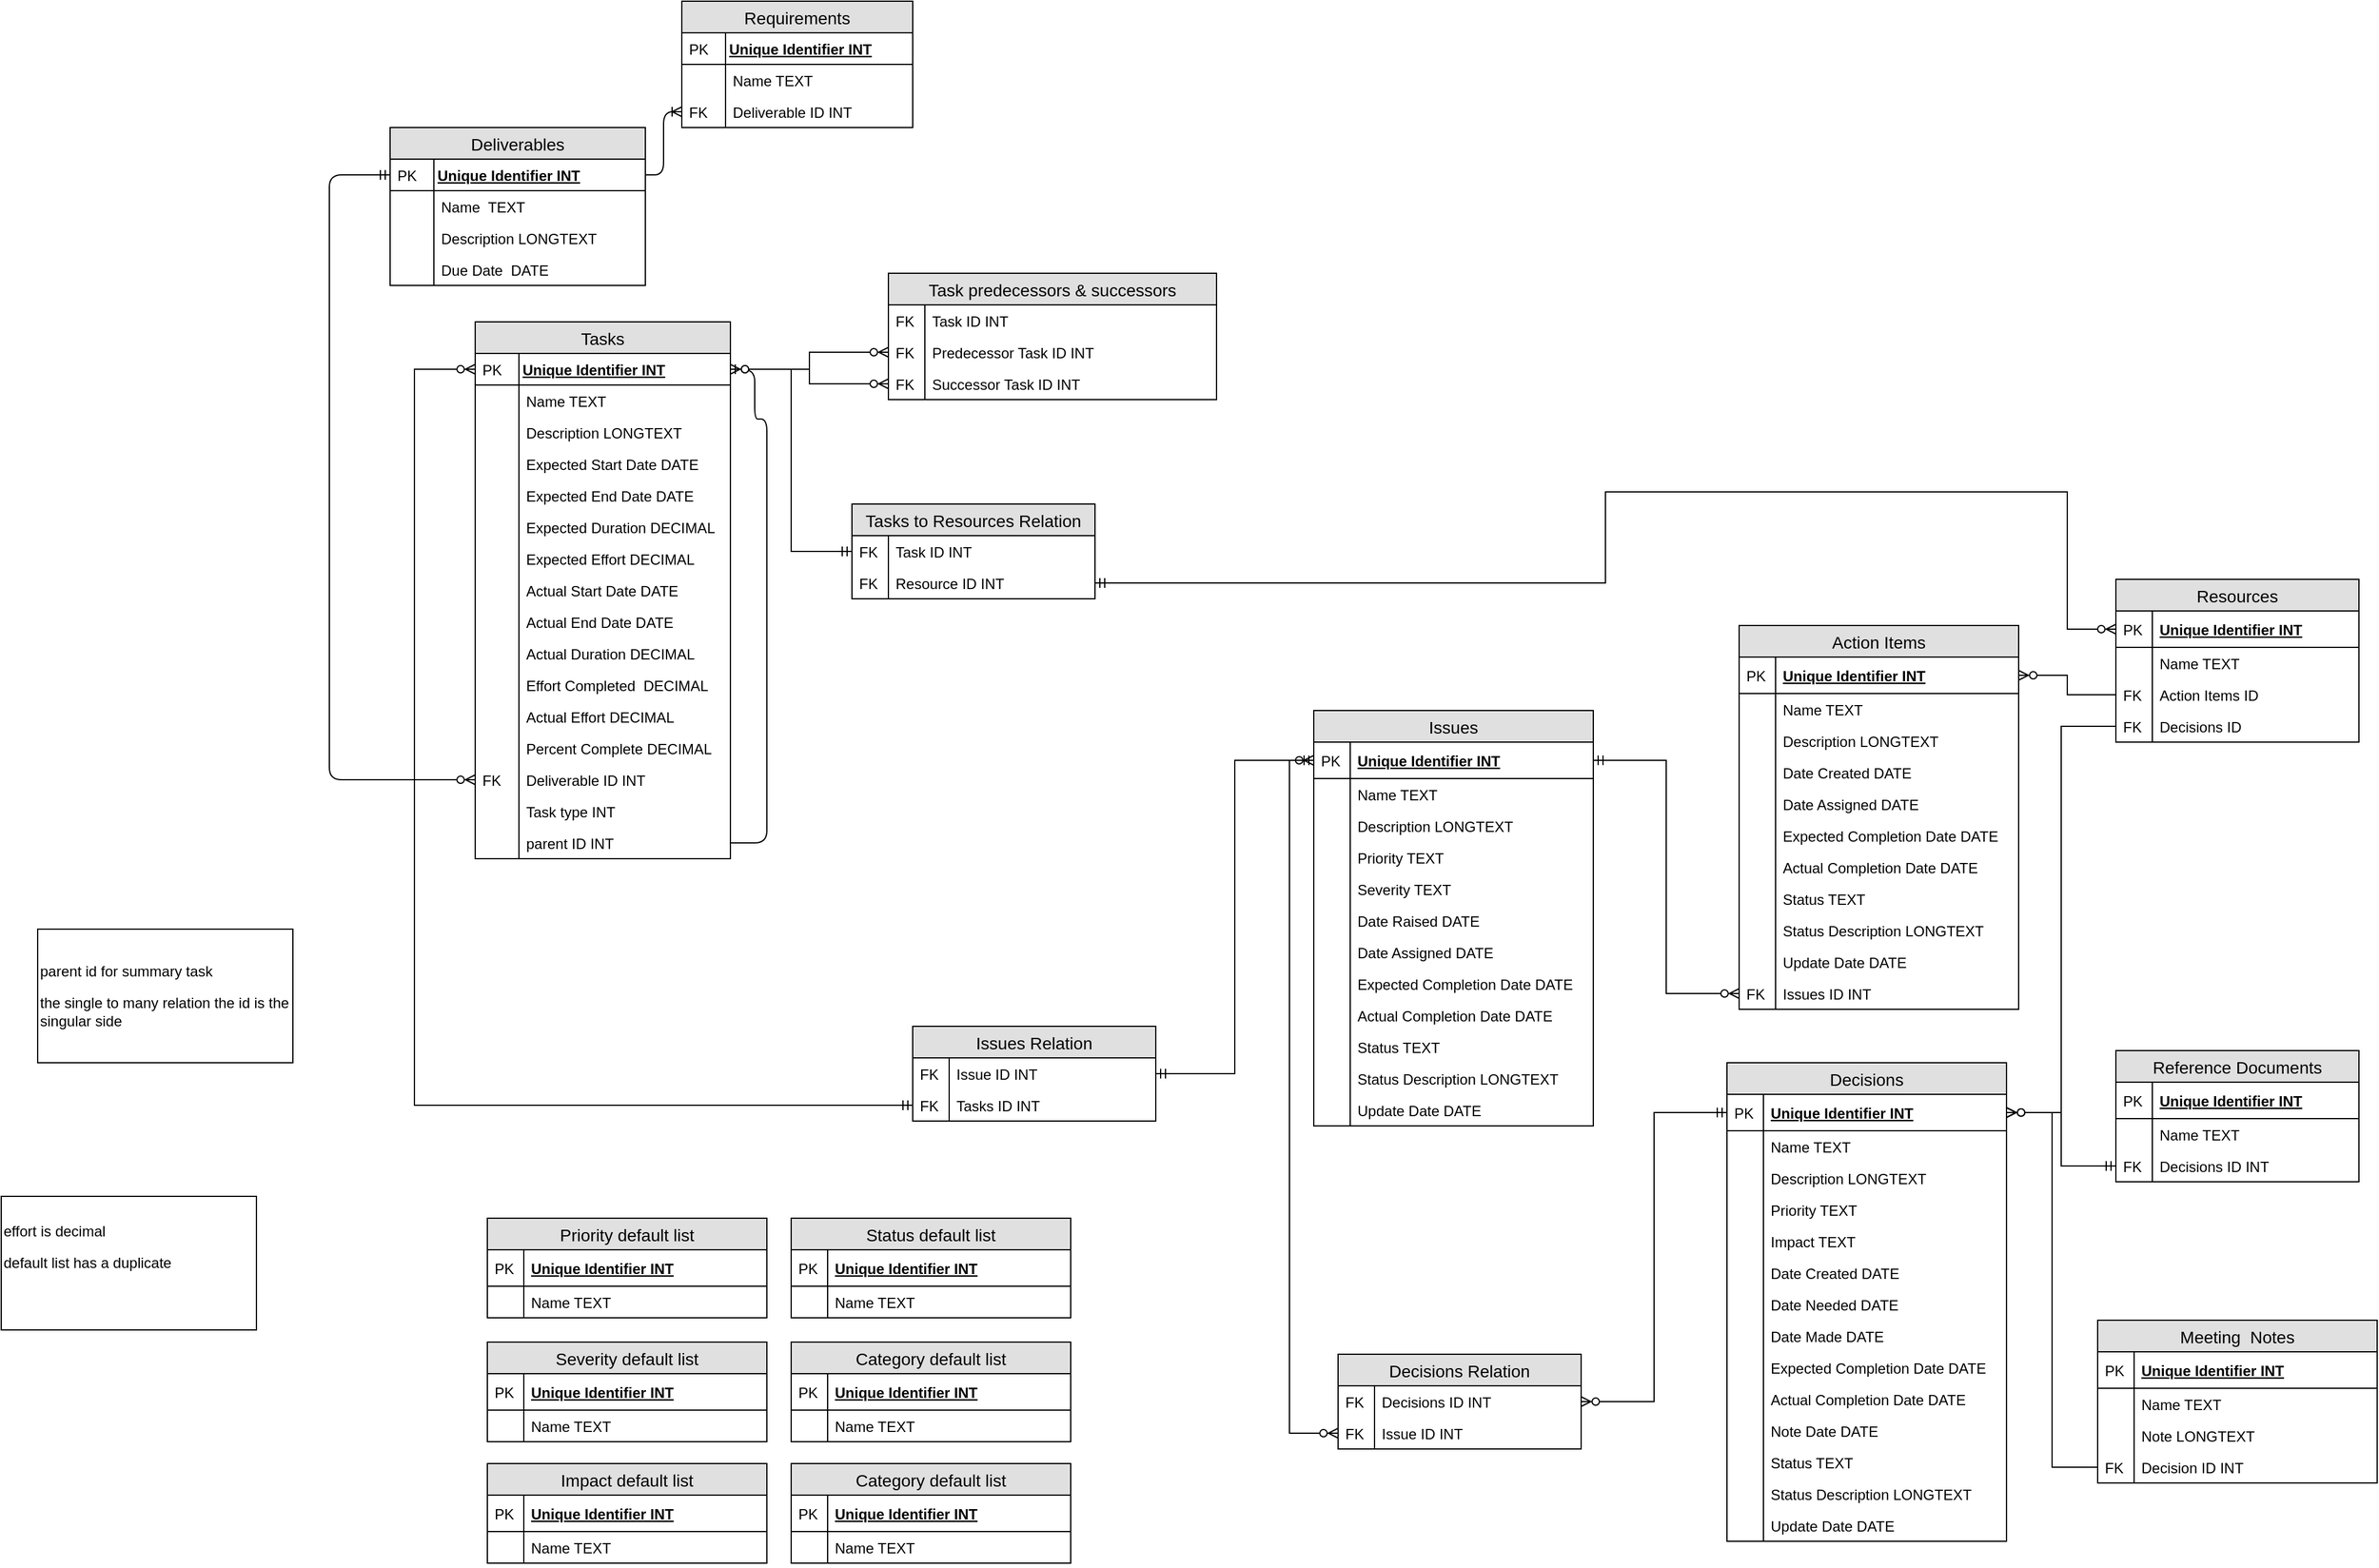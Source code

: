 <mxfile version="13.0.1" type="github">
  <diagram id="C5RBs43oDa-KdzZeNtuy" name="Page-1">
    <mxGraphModel dx="11422" dy="10762" grid="1" gridSize="10" guides="1" tooltips="1" connect="1" arrows="1" fold="1" page="1" pageScale="1" pageWidth="10000" pageHeight="10000" math="0" shadow="0">
      <root>
        <mxCell id="WIyWlLk6GJQsqaUBKTNV-0" />
        <mxCell id="WIyWlLk6GJQsqaUBKTNV-1" parent="WIyWlLk6GJQsqaUBKTNV-0" />
        <mxCell id="65dw5a3YrWVxW3kx5mvf-1" value="Issues" style="swimlane;fontStyle=0;childLayout=stackLayout;horizontal=1;startSize=26;fillColor=#e0e0e0;horizontalStack=0;resizeParent=1;resizeParentMax=0;resizeLast=0;collapsible=1;marginBottom=0;swimlaneFillColor=#ffffff;align=center;fontSize=14;" parent="WIyWlLk6GJQsqaUBKTNV-1" vertex="1">
          <mxGeometry x="620" y="540" width="230" height="342" as="geometry" />
        </mxCell>
        <mxCell id="65dw5a3YrWVxW3kx5mvf-2" value="Unique Identifier INT" style="shape=partialRectangle;top=0;left=0;right=0;bottom=1;align=left;verticalAlign=middle;fillColor=none;spacingLeft=34;spacingRight=4;overflow=hidden;rotatable=0;points=[[0,0.5],[1,0.5]];portConstraint=eastwest;dropTarget=0;fontStyle=5;fontSize=12;" parent="65dw5a3YrWVxW3kx5mvf-1" vertex="1">
          <mxGeometry y="26" width="230" height="30" as="geometry" />
        </mxCell>
        <mxCell id="65dw5a3YrWVxW3kx5mvf-3" value="PK" style="shape=partialRectangle;top=0;left=0;bottom=0;fillColor=none;align=left;verticalAlign=middle;spacingLeft=4;spacingRight=4;overflow=hidden;rotatable=0;points=[];portConstraint=eastwest;part=1;fontSize=12;" parent="65dw5a3YrWVxW3kx5mvf-2" vertex="1" connectable="0">
          <mxGeometry width="30" height="30" as="geometry" />
        </mxCell>
        <mxCell id="65dw5a3YrWVxW3kx5mvf-4" value="Name TEXT" style="shape=partialRectangle;top=0;left=0;right=0;bottom=0;align=left;verticalAlign=top;fillColor=none;spacingLeft=34;spacingRight=4;overflow=hidden;rotatable=0;points=[[0,0.5],[1,0.5]];portConstraint=eastwest;dropTarget=0;fontSize=12;" parent="65dw5a3YrWVxW3kx5mvf-1" vertex="1">
          <mxGeometry y="56" width="230" height="26" as="geometry" />
        </mxCell>
        <mxCell id="65dw5a3YrWVxW3kx5mvf-5" value="" style="shape=partialRectangle;top=0;left=0;bottom=0;fillColor=none;align=left;verticalAlign=top;spacingLeft=4;spacingRight=4;overflow=hidden;rotatable=0;points=[];portConstraint=eastwest;part=1;fontSize=12;" parent="65dw5a3YrWVxW3kx5mvf-4" vertex="1" connectable="0">
          <mxGeometry width="30" height="26" as="geometry" />
        </mxCell>
        <mxCell id="65dw5a3YrWVxW3kx5mvf-6" value="Description LONGTEXT" style="shape=partialRectangle;top=0;left=0;right=0;bottom=0;align=left;verticalAlign=top;fillColor=none;spacingLeft=34;spacingRight=4;overflow=hidden;rotatable=0;points=[[0,0.5],[1,0.5]];portConstraint=eastwest;dropTarget=0;fontSize=12;" parent="65dw5a3YrWVxW3kx5mvf-1" vertex="1">
          <mxGeometry y="82" width="230" height="26" as="geometry" />
        </mxCell>
        <mxCell id="65dw5a3YrWVxW3kx5mvf-7" value="" style="shape=partialRectangle;top=0;left=0;bottom=0;fillColor=none;align=left;verticalAlign=top;spacingLeft=4;spacingRight=4;overflow=hidden;rotatable=0;points=[];portConstraint=eastwest;part=1;fontSize=12;" parent="65dw5a3YrWVxW3kx5mvf-6" vertex="1" connectable="0">
          <mxGeometry width="30" height="26" as="geometry" />
        </mxCell>
        <mxCell id="65dw5a3YrWVxW3kx5mvf-8" value="Priority TEXT" style="shape=partialRectangle;top=0;left=0;right=0;bottom=0;align=left;verticalAlign=top;fillColor=none;spacingLeft=34;spacingRight=4;overflow=hidden;rotatable=0;points=[[0,0.5],[1,0.5]];portConstraint=eastwest;dropTarget=0;fontSize=12;" parent="65dw5a3YrWVxW3kx5mvf-1" vertex="1">
          <mxGeometry y="108" width="230" height="26" as="geometry" />
        </mxCell>
        <mxCell id="65dw5a3YrWVxW3kx5mvf-9" value="" style="shape=partialRectangle;top=0;left=0;bottom=0;fillColor=none;align=left;verticalAlign=top;spacingLeft=4;spacingRight=4;overflow=hidden;rotatable=0;points=[];portConstraint=eastwest;part=1;fontSize=12;" parent="65dw5a3YrWVxW3kx5mvf-8" vertex="1" connectable="0">
          <mxGeometry width="30" height="26" as="geometry" />
        </mxCell>
        <mxCell id="65dw5a3YrWVxW3kx5mvf-14" value="Severity TEXT" style="shape=partialRectangle;top=0;left=0;right=0;bottom=0;align=left;verticalAlign=top;fillColor=none;spacingLeft=34;spacingRight=4;overflow=hidden;rotatable=0;points=[[0,0.5],[1,0.5]];portConstraint=eastwest;dropTarget=0;fontSize=12;" parent="65dw5a3YrWVxW3kx5mvf-1" vertex="1">
          <mxGeometry y="134" width="230" height="26" as="geometry" />
        </mxCell>
        <mxCell id="65dw5a3YrWVxW3kx5mvf-15" value="" style="shape=partialRectangle;top=0;left=0;bottom=0;fillColor=none;align=left;verticalAlign=top;spacingLeft=4;spacingRight=4;overflow=hidden;rotatable=0;points=[];portConstraint=eastwest;part=1;fontSize=12;" parent="65dw5a3YrWVxW3kx5mvf-14" vertex="1" connectable="0">
          <mxGeometry width="30" height="26" as="geometry" />
        </mxCell>
        <mxCell id="65dw5a3YrWVxW3kx5mvf-16" value="Date Raised DATE" style="shape=partialRectangle;top=0;left=0;right=0;bottom=0;align=left;verticalAlign=top;fillColor=none;spacingLeft=34;spacingRight=4;overflow=hidden;rotatable=0;points=[[0,0.5],[1,0.5]];portConstraint=eastwest;dropTarget=0;fontSize=12;" parent="65dw5a3YrWVxW3kx5mvf-1" vertex="1">
          <mxGeometry y="160" width="230" height="26" as="geometry" />
        </mxCell>
        <mxCell id="65dw5a3YrWVxW3kx5mvf-17" value="" style="shape=partialRectangle;top=0;left=0;bottom=0;fillColor=none;align=left;verticalAlign=top;spacingLeft=4;spacingRight=4;overflow=hidden;rotatable=0;points=[];portConstraint=eastwest;part=1;fontSize=12;" parent="65dw5a3YrWVxW3kx5mvf-16" vertex="1" connectable="0">
          <mxGeometry width="30" height="26" as="geometry" />
        </mxCell>
        <mxCell id="65dw5a3YrWVxW3kx5mvf-18" value="Date Assigned DATE" style="shape=partialRectangle;top=0;left=0;right=0;bottom=0;align=left;verticalAlign=top;fillColor=none;spacingLeft=34;spacingRight=4;overflow=hidden;rotatable=0;points=[[0,0.5],[1,0.5]];portConstraint=eastwest;dropTarget=0;fontSize=12;" parent="65dw5a3YrWVxW3kx5mvf-1" vertex="1">
          <mxGeometry y="186" width="230" height="26" as="geometry" />
        </mxCell>
        <mxCell id="65dw5a3YrWVxW3kx5mvf-19" value="" style="shape=partialRectangle;top=0;left=0;bottom=0;fillColor=none;align=left;verticalAlign=top;spacingLeft=4;spacingRight=4;overflow=hidden;rotatable=0;points=[];portConstraint=eastwest;part=1;fontSize=12;" parent="65dw5a3YrWVxW3kx5mvf-18" vertex="1" connectable="0">
          <mxGeometry width="30" height="26" as="geometry" />
        </mxCell>
        <mxCell id="65dw5a3YrWVxW3kx5mvf-20" value="Expected Completion Date DATE" style="shape=partialRectangle;top=0;left=0;right=0;bottom=0;align=left;verticalAlign=top;fillColor=none;spacingLeft=34;spacingRight=4;overflow=hidden;rotatable=0;points=[[0,0.5],[1,0.5]];portConstraint=eastwest;dropTarget=0;fontSize=12;" parent="65dw5a3YrWVxW3kx5mvf-1" vertex="1">
          <mxGeometry y="212" width="230" height="26" as="geometry" />
        </mxCell>
        <mxCell id="65dw5a3YrWVxW3kx5mvf-21" value="" style="shape=partialRectangle;top=0;left=0;bottom=0;fillColor=none;align=left;verticalAlign=top;spacingLeft=4;spacingRight=4;overflow=hidden;rotatable=0;points=[];portConstraint=eastwest;part=1;fontSize=12;" parent="65dw5a3YrWVxW3kx5mvf-20" vertex="1" connectable="0">
          <mxGeometry width="30" height="26" as="geometry" />
        </mxCell>
        <mxCell id="65dw5a3YrWVxW3kx5mvf-22" value="Actual Completion Date DATE" style="shape=partialRectangle;top=0;left=0;right=0;bottom=0;align=left;verticalAlign=top;fillColor=none;spacingLeft=34;spacingRight=4;overflow=hidden;rotatable=0;points=[[0,0.5],[1,0.5]];portConstraint=eastwest;dropTarget=0;fontSize=12;" parent="65dw5a3YrWVxW3kx5mvf-1" vertex="1">
          <mxGeometry y="238" width="230" height="26" as="geometry" />
        </mxCell>
        <mxCell id="65dw5a3YrWVxW3kx5mvf-23" value="" style="shape=partialRectangle;top=0;left=0;bottom=0;fillColor=none;align=left;verticalAlign=top;spacingLeft=4;spacingRight=4;overflow=hidden;rotatable=0;points=[];portConstraint=eastwest;part=1;fontSize=12;" parent="65dw5a3YrWVxW3kx5mvf-22" vertex="1" connectable="0">
          <mxGeometry width="30" height="26" as="geometry" />
        </mxCell>
        <mxCell id="65dw5a3YrWVxW3kx5mvf-24" value="Status TEXT" style="shape=partialRectangle;top=0;left=0;right=0;bottom=0;align=left;verticalAlign=top;fillColor=none;spacingLeft=34;spacingRight=4;overflow=hidden;rotatable=0;points=[[0,0.5],[1,0.5]];portConstraint=eastwest;dropTarget=0;fontSize=12;" parent="65dw5a3YrWVxW3kx5mvf-1" vertex="1">
          <mxGeometry y="264" width="230" height="26" as="geometry" />
        </mxCell>
        <mxCell id="65dw5a3YrWVxW3kx5mvf-25" value="" style="shape=partialRectangle;top=0;left=0;bottom=0;fillColor=none;align=left;verticalAlign=top;spacingLeft=4;spacingRight=4;overflow=hidden;rotatable=0;points=[];portConstraint=eastwest;part=1;fontSize=12;" parent="65dw5a3YrWVxW3kx5mvf-24" vertex="1" connectable="0">
          <mxGeometry width="30" height="26" as="geometry" />
        </mxCell>
        <mxCell id="65dw5a3YrWVxW3kx5mvf-26" value="Status Description LONGTEXT" style="shape=partialRectangle;top=0;left=0;right=0;bottom=0;align=left;verticalAlign=top;fillColor=none;spacingLeft=34;spacingRight=4;overflow=hidden;rotatable=0;points=[[0,0.5],[1,0.5]];portConstraint=eastwest;dropTarget=0;fontSize=12;" parent="65dw5a3YrWVxW3kx5mvf-1" vertex="1">
          <mxGeometry y="290" width="230" height="26" as="geometry" />
        </mxCell>
        <mxCell id="65dw5a3YrWVxW3kx5mvf-27" value="" style="shape=partialRectangle;top=0;left=0;bottom=0;fillColor=none;align=left;verticalAlign=top;spacingLeft=4;spacingRight=4;overflow=hidden;rotatable=0;points=[];portConstraint=eastwest;part=1;fontSize=12;" parent="65dw5a3YrWVxW3kx5mvf-26" vertex="1" connectable="0">
          <mxGeometry width="30" height="26" as="geometry" />
        </mxCell>
        <mxCell id="65dw5a3YrWVxW3kx5mvf-28" value="Update Date DATE" style="shape=partialRectangle;top=0;left=0;right=0;bottom=0;align=left;verticalAlign=top;fillColor=none;spacingLeft=34;spacingRight=4;overflow=hidden;rotatable=0;points=[[0,0.5],[1,0.5]];portConstraint=eastwest;dropTarget=0;fontSize=12;" parent="65dw5a3YrWVxW3kx5mvf-1" vertex="1">
          <mxGeometry y="316" width="230" height="26" as="geometry" />
        </mxCell>
        <mxCell id="65dw5a3YrWVxW3kx5mvf-29" value="" style="shape=partialRectangle;top=0;left=0;bottom=0;fillColor=none;align=left;verticalAlign=top;spacingLeft=4;spacingRight=4;overflow=hidden;rotatable=0;points=[];portConstraint=eastwest;part=1;fontSize=12;" parent="65dw5a3YrWVxW3kx5mvf-28" vertex="1" connectable="0">
          <mxGeometry width="30" height="26" as="geometry" />
        </mxCell>
        <mxCell id="rDo_Khp2GR-2NsRtADls-28" value="" style="edgeStyle=orthogonalEdgeStyle;fontSize=12;html=1;endArrow=ERoneToMany;entryX=0;entryY=0.5;entryDx=0;entryDy=0;endFill=0;exitX=1;exitY=0.5;exitDx=0;exitDy=0;" parent="WIyWlLk6GJQsqaUBKTNV-1" source="zkfFHV4jXpPFQw0GAbJ--52" target="rDo_Khp2GR-2NsRtADls-25" edge="1">
          <mxGeometry width="100" height="100" relative="1" as="geometry">
            <mxPoint x="390" y="70" as="sourcePoint" />
            <mxPoint x="560" y="-20" as="targetPoint" />
          </mxGeometry>
        </mxCell>
        <mxCell id="rDo_Khp2GR-2NsRtADls-29" value="Decisions" style="swimlane;fontStyle=0;childLayout=stackLayout;horizontal=1;startSize=26;fillColor=#e0e0e0;horizontalStack=0;resizeParent=1;resizeParentMax=0;resizeLast=0;collapsible=1;marginBottom=0;swimlaneFillColor=#ffffff;align=center;fontSize=14;" parent="WIyWlLk6GJQsqaUBKTNV-1" vertex="1">
          <mxGeometry x="960" y="830" width="230" height="394" as="geometry" />
        </mxCell>
        <mxCell id="rDo_Khp2GR-2NsRtADls-30" value="Unique Identifier INT" style="shape=partialRectangle;top=0;left=0;right=0;bottom=1;align=left;verticalAlign=middle;fillColor=none;spacingLeft=34;spacingRight=4;overflow=hidden;rotatable=0;points=[[0,0.5],[1,0.5]];portConstraint=eastwest;dropTarget=0;fontStyle=5;fontSize=12;" parent="rDo_Khp2GR-2NsRtADls-29" vertex="1">
          <mxGeometry y="26" width="230" height="30" as="geometry" />
        </mxCell>
        <mxCell id="rDo_Khp2GR-2NsRtADls-31" value="PK" style="shape=partialRectangle;top=0;left=0;bottom=0;fillColor=none;align=left;verticalAlign=middle;spacingLeft=4;spacingRight=4;overflow=hidden;rotatable=0;points=[];portConstraint=eastwest;part=1;fontSize=12;" parent="rDo_Khp2GR-2NsRtADls-30" vertex="1" connectable="0">
          <mxGeometry width="30" height="30" as="geometry" />
        </mxCell>
        <mxCell id="rDo_Khp2GR-2NsRtADls-32" value="Name  TEXT" style="shape=partialRectangle;top=0;left=0;right=0;bottom=0;align=left;verticalAlign=top;fillColor=none;spacingLeft=34;spacingRight=4;overflow=hidden;rotatable=0;points=[[0,0.5],[1,0.5]];portConstraint=eastwest;dropTarget=0;fontSize=12;" parent="rDo_Khp2GR-2NsRtADls-29" vertex="1">
          <mxGeometry y="56" width="230" height="26" as="geometry" />
        </mxCell>
        <mxCell id="rDo_Khp2GR-2NsRtADls-33" value="" style="shape=partialRectangle;top=0;left=0;bottom=0;fillColor=none;align=left;verticalAlign=top;spacingLeft=4;spacingRight=4;overflow=hidden;rotatable=0;points=[];portConstraint=eastwest;part=1;fontSize=12;" parent="rDo_Khp2GR-2NsRtADls-32" vertex="1" connectable="0">
          <mxGeometry width="30" height="26" as="geometry" />
        </mxCell>
        <mxCell id="rDo_Khp2GR-2NsRtADls-34" value="Description LONGTEXT" style="shape=partialRectangle;top=0;left=0;right=0;bottom=0;align=left;verticalAlign=top;fillColor=none;spacingLeft=34;spacingRight=4;overflow=hidden;rotatable=0;points=[[0,0.5],[1,0.5]];portConstraint=eastwest;dropTarget=0;fontSize=12;" parent="rDo_Khp2GR-2NsRtADls-29" vertex="1">
          <mxGeometry y="82" width="230" height="26" as="geometry" />
        </mxCell>
        <mxCell id="rDo_Khp2GR-2NsRtADls-35" value="" style="shape=partialRectangle;top=0;left=0;bottom=0;fillColor=none;align=left;verticalAlign=top;spacingLeft=4;spacingRight=4;overflow=hidden;rotatable=0;points=[];portConstraint=eastwest;part=1;fontSize=12;" parent="rDo_Khp2GR-2NsRtADls-34" vertex="1" connectable="0">
          <mxGeometry width="30" height="26" as="geometry" />
        </mxCell>
        <mxCell id="rDo_Khp2GR-2NsRtADls-36" value="Priority TEXT" style="shape=partialRectangle;top=0;left=0;right=0;bottom=0;align=left;verticalAlign=top;fillColor=none;spacingLeft=34;spacingRight=4;overflow=hidden;rotatable=0;points=[[0,0.5],[1,0.5]];portConstraint=eastwest;dropTarget=0;fontSize=12;" parent="rDo_Khp2GR-2NsRtADls-29" vertex="1">
          <mxGeometry y="108" width="230" height="26" as="geometry" />
        </mxCell>
        <mxCell id="rDo_Khp2GR-2NsRtADls-37" value="" style="shape=partialRectangle;top=0;left=0;bottom=0;fillColor=none;align=left;verticalAlign=top;spacingLeft=4;spacingRight=4;overflow=hidden;rotatable=0;points=[];portConstraint=eastwest;part=1;fontSize=12;" parent="rDo_Khp2GR-2NsRtADls-36" vertex="1" connectable="0">
          <mxGeometry width="30" height="26" as="geometry" />
        </mxCell>
        <mxCell id="rDo_Khp2GR-2NsRtADls-38" value="Impact TEXT" style="shape=partialRectangle;top=0;left=0;right=0;bottom=0;align=left;verticalAlign=top;fillColor=none;spacingLeft=34;spacingRight=4;overflow=hidden;rotatable=0;points=[[0,0.5],[1,0.5]];portConstraint=eastwest;dropTarget=0;fontSize=12;" parent="rDo_Khp2GR-2NsRtADls-29" vertex="1">
          <mxGeometry y="134" width="230" height="26" as="geometry" />
        </mxCell>
        <mxCell id="rDo_Khp2GR-2NsRtADls-39" value="" style="shape=partialRectangle;top=0;left=0;bottom=0;fillColor=none;align=left;verticalAlign=top;spacingLeft=4;spacingRight=4;overflow=hidden;rotatable=0;points=[];portConstraint=eastwest;part=1;fontSize=12;" parent="rDo_Khp2GR-2NsRtADls-38" vertex="1" connectable="0">
          <mxGeometry width="30" height="26" as="geometry" />
        </mxCell>
        <mxCell id="rDo_Khp2GR-2NsRtADls-40" value="Date Created DATE" style="shape=partialRectangle;top=0;left=0;right=0;bottom=0;align=left;verticalAlign=top;fillColor=none;spacingLeft=34;spacingRight=4;overflow=hidden;rotatable=0;points=[[0,0.5],[1,0.5]];portConstraint=eastwest;dropTarget=0;fontSize=12;" parent="rDo_Khp2GR-2NsRtADls-29" vertex="1">
          <mxGeometry y="160" width="230" height="26" as="geometry" />
        </mxCell>
        <mxCell id="rDo_Khp2GR-2NsRtADls-41" value="" style="shape=partialRectangle;top=0;left=0;bottom=0;fillColor=none;align=left;verticalAlign=top;spacingLeft=4;spacingRight=4;overflow=hidden;rotatable=0;points=[];portConstraint=eastwest;part=1;fontSize=12;" parent="rDo_Khp2GR-2NsRtADls-40" vertex="1" connectable="0">
          <mxGeometry width="30" height="26" as="geometry" />
        </mxCell>
        <mxCell id="rDo_Khp2GR-2NsRtADls-42" value="Date Needed DATE" style="shape=partialRectangle;top=0;left=0;right=0;bottom=0;align=left;verticalAlign=top;fillColor=none;spacingLeft=34;spacingRight=4;overflow=hidden;rotatable=0;points=[[0,0.5],[1,0.5]];portConstraint=eastwest;dropTarget=0;fontSize=12;" parent="rDo_Khp2GR-2NsRtADls-29" vertex="1">
          <mxGeometry y="186" width="230" height="26" as="geometry" />
        </mxCell>
        <mxCell id="rDo_Khp2GR-2NsRtADls-43" value="" style="shape=partialRectangle;top=0;left=0;bottom=0;fillColor=none;align=left;verticalAlign=top;spacingLeft=4;spacingRight=4;overflow=hidden;rotatable=0;points=[];portConstraint=eastwest;part=1;fontSize=12;" parent="rDo_Khp2GR-2NsRtADls-42" vertex="1" connectable="0">
          <mxGeometry width="30" height="26" as="geometry" />
        </mxCell>
        <mxCell id="rDo_Khp2GR-2NsRtADls-44" value="Date Made DATE" style="shape=partialRectangle;top=0;left=0;right=0;bottom=0;align=left;verticalAlign=top;fillColor=none;spacingLeft=34;spacingRight=4;overflow=hidden;rotatable=0;points=[[0,0.5],[1,0.5]];portConstraint=eastwest;dropTarget=0;fontSize=12;" parent="rDo_Khp2GR-2NsRtADls-29" vertex="1">
          <mxGeometry y="212" width="230" height="26" as="geometry" />
        </mxCell>
        <mxCell id="rDo_Khp2GR-2NsRtADls-45" value="" style="shape=partialRectangle;top=0;left=0;bottom=0;fillColor=none;align=left;verticalAlign=top;spacingLeft=4;spacingRight=4;overflow=hidden;rotatable=0;points=[];portConstraint=eastwest;part=1;fontSize=12;" parent="rDo_Khp2GR-2NsRtADls-44" vertex="1" connectable="0">
          <mxGeometry width="30" height="26" as="geometry" />
        </mxCell>
        <mxCell id="rDo_Khp2GR-2NsRtADls-48" value="Expected Completion Date DATE" style="shape=partialRectangle;top=0;left=0;right=0;bottom=0;align=left;verticalAlign=top;fillColor=none;spacingLeft=34;spacingRight=4;overflow=hidden;rotatable=0;points=[[0,0.5],[1,0.5]];portConstraint=eastwest;dropTarget=0;fontSize=12;" parent="rDo_Khp2GR-2NsRtADls-29" vertex="1">
          <mxGeometry y="238" width="230" height="26" as="geometry" />
        </mxCell>
        <mxCell id="rDo_Khp2GR-2NsRtADls-49" value="" style="shape=partialRectangle;top=0;left=0;bottom=0;fillColor=none;align=left;verticalAlign=top;spacingLeft=4;spacingRight=4;overflow=hidden;rotatable=0;points=[];portConstraint=eastwest;part=1;fontSize=12;" parent="rDo_Khp2GR-2NsRtADls-48" vertex="1" connectable="0">
          <mxGeometry width="30" height="26" as="geometry" />
        </mxCell>
        <mxCell id="rDo_Khp2GR-2NsRtADls-50" value="Actual Completion Date DATE" style="shape=partialRectangle;top=0;left=0;right=0;bottom=0;align=left;verticalAlign=top;fillColor=none;spacingLeft=34;spacingRight=4;overflow=hidden;rotatable=0;points=[[0,0.5],[1,0.5]];portConstraint=eastwest;dropTarget=0;fontSize=12;" parent="rDo_Khp2GR-2NsRtADls-29" vertex="1">
          <mxGeometry y="264" width="230" height="26" as="geometry" />
        </mxCell>
        <mxCell id="rDo_Khp2GR-2NsRtADls-51" value="" style="shape=partialRectangle;top=0;left=0;bottom=0;fillColor=none;align=left;verticalAlign=top;spacingLeft=4;spacingRight=4;overflow=hidden;rotatable=0;points=[];portConstraint=eastwest;part=1;fontSize=12;" parent="rDo_Khp2GR-2NsRtADls-50" vertex="1" connectable="0">
          <mxGeometry width="30" height="26" as="geometry" />
        </mxCell>
        <mxCell id="rDo_Khp2GR-2NsRtADls-54" value="Note Date DATE" style="shape=partialRectangle;top=0;left=0;right=0;bottom=0;align=left;verticalAlign=top;fillColor=none;spacingLeft=34;spacingRight=4;overflow=hidden;rotatable=0;points=[[0,0.5],[1,0.5]];portConstraint=eastwest;dropTarget=0;fontSize=12;" parent="rDo_Khp2GR-2NsRtADls-29" vertex="1">
          <mxGeometry y="290" width="230" height="26" as="geometry" />
        </mxCell>
        <mxCell id="rDo_Khp2GR-2NsRtADls-55" value="" style="shape=partialRectangle;top=0;left=0;bottom=0;fillColor=none;align=left;verticalAlign=top;spacingLeft=4;spacingRight=4;overflow=hidden;rotatable=0;points=[];portConstraint=eastwest;part=1;fontSize=12;" parent="rDo_Khp2GR-2NsRtADls-54" vertex="1" connectable="0">
          <mxGeometry width="30" height="26" as="geometry" />
        </mxCell>
        <mxCell id="rDo_Khp2GR-2NsRtADls-58" value="Status TEXT" style="shape=partialRectangle;top=0;left=0;right=0;bottom=0;align=left;verticalAlign=top;fillColor=none;spacingLeft=34;spacingRight=4;overflow=hidden;rotatable=0;points=[[0,0.5],[1,0.5]];portConstraint=eastwest;dropTarget=0;fontSize=12;" parent="rDo_Khp2GR-2NsRtADls-29" vertex="1">
          <mxGeometry y="316" width="230" height="26" as="geometry" />
        </mxCell>
        <mxCell id="rDo_Khp2GR-2NsRtADls-59" value="" style="shape=partialRectangle;top=0;left=0;bottom=0;fillColor=none;align=left;verticalAlign=top;spacingLeft=4;spacingRight=4;overflow=hidden;rotatable=0;points=[];portConstraint=eastwest;part=1;fontSize=12;" parent="rDo_Khp2GR-2NsRtADls-58" vertex="1" connectable="0">
          <mxGeometry width="30" height="26" as="geometry" />
        </mxCell>
        <mxCell id="rDo_Khp2GR-2NsRtADls-60" value="Status Description LONGTEXT" style="shape=partialRectangle;top=0;left=0;right=0;bottom=0;align=left;verticalAlign=top;fillColor=none;spacingLeft=34;spacingRight=4;overflow=hidden;rotatable=0;points=[[0,0.5],[1,0.5]];portConstraint=eastwest;dropTarget=0;fontSize=12;" parent="rDo_Khp2GR-2NsRtADls-29" vertex="1">
          <mxGeometry y="342" width="230" height="26" as="geometry" />
        </mxCell>
        <mxCell id="rDo_Khp2GR-2NsRtADls-61" value="" style="shape=partialRectangle;top=0;left=0;bottom=0;fillColor=none;align=left;verticalAlign=top;spacingLeft=4;spacingRight=4;overflow=hidden;rotatable=0;points=[];portConstraint=eastwest;part=1;fontSize=12;" parent="rDo_Khp2GR-2NsRtADls-60" vertex="1" connectable="0">
          <mxGeometry width="30" height="26" as="geometry" />
        </mxCell>
        <mxCell id="rDo_Khp2GR-2NsRtADls-62" value="Update Date DATE" style="shape=partialRectangle;top=0;left=0;right=0;bottom=0;align=left;verticalAlign=top;fillColor=none;spacingLeft=34;spacingRight=4;overflow=hidden;rotatable=0;points=[[0,0.5],[1,0.5]];portConstraint=eastwest;dropTarget=0;fontSize=12;" parent="rDo_Khp2GR-2NsRtADls-29" vertex="1">
          <mxGeometry y="368" width="230" height="26" as="geometry" />
        </mxCell>
        <mxCell id="rDo_Khp2GR-2NsRtADls-63" value="" style="shape=partialRectangle;top=0;left=0;bottom=0;fillColor=none;align=left;verticalAlign=top;spacingLeft=4;spacingRight=4;overflow=hidden;rotatable=0;points=[];portConstraint=eastwest;part=1;fontSize=12;" parent="rDo_Khp2GR-2NsRtADls-62" vertex="1" connectable="0">
          <mxGeometry width="30" height="26" as="geometry" />
        </mxCell>
        <mxCell id="rDo_Khp2GR-2NsRtADls-66" value="Action Items" style="swimlane;fontStyle=0;childLayout=stackLayout;horizontal=1;startSize=26;fillColor=#e0e0e0;horizontalStack=0;resizeParent=1;resizeParentMax=0;resizeLast=0;collapsible=1;marginBottom=0;swimlaneFillColor=#ffffff;align=center;fontSize=14;" parent="WIyWlLk6GJQsqaUBKTNV-1" vertex="1">
          <mxGeometry x="970" y="470" width="230" height="316" as="geometry" />
        </mxCell>
        <mxCell id="rDo_Khp2GR-2NsRtADls-67" value="Unique Identifier INT" style="shape=partialRectangle;top=0;left=0;right=0;bottom=1;align=left;verticalAlign=middle;fillColor=none;spacingLeft=34;spacingRight=4;overflow=hidden;rotatable=0;points=[[0,0.5],[1,0.5]];portConstraint=eastwest;dropTarget=0;fontStyle=5;fontSize=12;" parent="rDo_Khp2GR-2NsRtADls-66" vertex="1">
          <mxGeometry y="26" width="230" height="30" as="geometry" />
        </mxCell>
        <mxCell id="rDo_Khp2GR-2NsRtADls-68" value="PK" style="shape=partialRectangle;top=0;left=0;bottom=0;fillColor=none;align=left;verticalAlign=middle;spacingLeft=4;spacingRight=4;overflow=hidden;rotatable=0;points=[];portConstraint=eastwest;part=1;fontSize=12;" parent="rDo_Khp2GR-2NsRtADls-67" vertex="1" connectable="0">
          <mxGeometry width="30" height="30" as="geometry" />
        </mxCell>
        <mxCell id="rDo_Khp2GR-2NsRtADls-69" value="Name  TEXT" style="shape=partialRectangle;top=0;left=0;right=0;bottom=0;align=left;verticalAlign=top;fillColor=none;spacingLeft=34;spacingRight=4;overflow=hidden;rotatable=0;points=[[0,0.5],[1,0.5]];portConstraint=eastwest;dropTarget=0;fontSize=12;" parent="rDo_Khp2GR-2NsRtADls-66" vertex="1">
          <mxGeometry y="56" width="230" height="26" as="geometry" />
        </mxCell>
        <mxCell id="rDo_Khp2GR-2NsRtADls-70" value="" style="shape=partialRectangle;top=0;left=0;bottom=0;fillColor=none;align=left;verticalAlign=top;spacingLeft=4;spacingRight=4;overflow=hidden;rotatable=0;points=[];portConstraint=eastwest;part=1;fontSize=12;" parent="rDo_Khp2GR-2NsRtADls-69" vertex="1" connectable="0">
          <mxGeometry width="30" height="26" as="geometry" />
        </mxCell>
        <mxCell id="rDo_Khp2GR-2NsRtADls-71" value="Description LONGTEXT" style="shape=partialRectangle;top=0;left=0;right=0;bottom=0;align=left;verticalAlign=top;fillColor=none;spacingLeft=34;spacingRight=4;overflow=hidden;rotatable=0;points=[[0,0.5],[1,0.5]];portConstraint=eastwest;dropTarget=0;fontSize=12;" parent="rDo_Khp2GR-2NsRtADls-66" vertex="1">
          <mxGeometry y="82" width="230" height="26" as="geometry" />
        </mxCell>
        <mxCell id="rDo_Khp2GR-2NsRtADls-72" value="" style="shape=partialRectangle;top=0;left=0;bottom=0;fillColor=none;align=left;verticalAlign=top;spacingLeft=4;spacingRight=4;overflow=hidden;rotatable=0;points=[];portConstraint=eastwest;part=1;fontSize=12;" parent="rDo_Khp2GR-2NsRtADls-71" vertex="1" connectable="0">
          <mxGeometry width="30" height="26" as="geometry" />
        </mxCell>
        <mxCell id="rDo_Khp2GR-2NsRtADls-73" value="Date Created DATE" style="shape=partialRectangle;top=0;left=0;right=0;bottom=0;align=left;verticalAlign=top;fillColor=none;spacingLeft=34;spacingRight=4;overflow=hidden;rotatable=0;points=[[0,0.5],[1,0.5]];portConstraint=eastwest;dropTarget=0;fontSize=12;" parent="rDo_Khp2GR-2NsRtADls-66" vertex="1">
          <mxGeometry y="108" width="230" height="26" as="geometry" />
        </mxCell>
        <mxCell id="rDo_Khp2GR-2NsRtADls-74" value="" style="shape=partialRectangle;top=0;left=0;bottom=0;fillColor=none;align=left;verticalAlign=top;spacingLeft=4;spacingRight=4;overflow=hidden;rotatable=0;points=[];portConstraint=eastwest;part=1;fontSize=12;" parent="rDo_Khp2GR-2NsRtADls-73" vertex="1" connectable="0">
          <mxGeometry width="30" height="26" as="geometry" />
        </mxCell>
        <mxCell id="rDo_Khp2GR-2NsRtADls-75" value="Date Assigned DATE" style="shape=partialRectangle;top=0;left=0;right=0;bottom=0;align=left;verticalAlign=top;fillColor=none;spacingLeft=34;spacingRight=4;overflow=hidden;rotatable=0;points=[[0,0.5],[1,0.5]];portConstraint=eastwest;dropTarget=0;fontSize=12;" parent="rDo_Khp2GR-2NsRtADls-66" vertex="1">
          <mxGeometry y="134" width="230" height="26" as="geometry" />
        </mxCell>
        <mxCell id="rDo_Khp2GR-2NsRtADls-76" value="" style="shape=partialRectangle;top=0;left=0;bottom=0;fillColor=none;align=left;verticalAlign=top;spacingLeft=4;spacingRight=4;overflow=hidden;rotatable=0;points=[];portConstraint=eastwest;part=1;fontSize=12;" parent="rDo_Khp2GR-2NsRtADls-75" vertex="1" connectable="0">
          <mxGeometry width="30" height="26" as="geometry" />
        </mxCell>
        <mxCell id="rDo_Khp2GR-2NsRtADls-79" value="Expected Completion Date DATE" style="shape=partialRectangle;top=0;left=0;right=0;bottom=0;align=left;verticalAlign=top;fillColor=none;spacingLeft=34;spacingRight=4;overflow=hidden;rotatable=0;points=[[0,0.5],[1,0.5]];portConstraint=eastwest;dropTarget=0;fontSize=12;" parent="rDo_Khp2GR-2NsRtADls-66" vertex="1">
          <mxGeometry y="160" width="230" height="26" as="geometry" />
        </mxCell>
        <mxCell id="rDo_Khp2GR-2NsRtADls-80" value="" style="shape=partialRectangle;top=0;left=0;bottom=0;fillColor=none;align=left;verticalAlign=top;spacingLeft=4;spacingRight=4;overflow=hidden;rotatable=0;points=[];portConstraint=eastwest;part=1;fontSize=12;" parent="rDo_Khp2GR-2NsRtADls-79" vertex="1" connectable="0">
          <mxGeometry width="30" height="26" as="geometry" />
        </mxCell>
        <mxCell id="rDo_Khp2GR-2NsRtADls-81" value="Actual Completion Date DATE" style="shape=partialRectangle;top=0;left=0;right=0;bottom=0;align=left;verticalAlign=top;fillColor=none;spacingLeft=34;spacingRight=4;overflow=hidden;rotatable=0;points=[[0,0.5],[1,0.5]];portConstraint=eastwest;dropTarget=0;fontSize=12;" parent="rDo_Khp2GR-2NsRtADls-66" vertex="1">
          <mxGeometry y="186" width="230" height="26" as="geometry" />
        </mxCell>
        <mxCell id="rDo_Khp2GR-2NsRtADls-82" value="" style="shape=partialRectangle;top=0;left=0;bottom=0;fillColor=none;align=left;verticalAlign=top;spacingLeft=4;spacingRight=4;overflow=hidden;rotatable=0;points=[];portConstraint=eastwest;part=1;fontSize=12;" parent="rDo_Khp2GR-2NsRtADls-81" vertex="1" connectable="0">
          <mxGeometry width="30" height="26" as="geometry" />
        </mxCell>
        <mxCell id="rDo_Khp2GR-2NsRtADls-83" value="Status TEXT" style="shape=partialRectangle;top=0;left=0;right=0;bottom=0;align=left;verticalAlign=top;fillColor=none;spacingLeft=34;spacingRight=4;overflow=hidden;rotatable=0;points=[[0,0.5],[1,0.5]];portConstraint=eastwest;dropTarget=0;fontSize=12;" parent="rDo_Khp2GR-2NsRtADls-66" vertex="1">
          <mxGeometry y="212" width="230" height="26" as="geometry" />
        </mxCell>
        <mxCell id="rDo_Khp2GR-2NsRtADls-84" value="" style="shape=partialRectangle;top=0;left=0;bottom=0;fillColor=none;align=left;verticalAlign=top;spacingLeft=4;spacingRight=4;overflow=hidden;rotatable=0;points=[];portConstraint=eastwest;part=1;fontSize=12;" parent="rDo_Khp2GR-2NsRtADls-83" vertex="1" connectable="0">
          <mxGeometry width="30" height="26" as="geometry" />
        </mxCell>
        <mxCell id="rDo_Khp2GR-2NsRtADls-87" value="Status Description LONGTEXT" style="shape=partialRectangle;top=0;left=0;right=0;bottom=0;align=left;verticalAlign=top;fillColor=none;spacingLeft=34;spacingRight=4;overflow=hidden;rotatable=0;points=[[0,0.5],[1,0.5]];portConstraint=eastwest;dropTarget=0;fontSize=12;" parent="rDo_Khp2GR-2NsRtADls-66" vertex="1">
          <mxGeometry y="238" width="230" height="26" as="geometry" />
        </mxCell>
        <mxCell id="rDo_Khp2GR-2NsRtADls-88" value="" style="shape=partialRectangle;top=0;left=0;bottom=0;fillColor=none;align=left;verticalAlign=top;spacingLeft=4;spacingRight=4;overflow=hidden;rotatable=0;points=[];portConstraint=eastwest;part=1;fontSize=12;" parent="rDo_Khp2GR-2NsRtADls-87" vertex="1" connectable="0">
          <mxGeometry width="30" height="26" as="geometry" />
        </mxCell>
        <mxCell id="rDo_Khp2GR-2NsRtADls-89" value="Update Date DATE" style="shape=partialRectangle;top=0;left=0;right=0;bottom=0;align=left;verticalAlign=top;fillColor=none;spacingLeft=34;spacingRight=4;overflow=hidden;rotatable=0;points=[[0,0.5],[1,0.5]];portConstraint=eastwest;dropTarget=0;fontSize=12;" parent="rDo_Khp2GR-2NsRtADls-66" vertex="1">
          <mxGeometry y="264" width="230" height="26" as="geometry" />
        </mxCell>
        <mxCell id="rDo_Khp2GR-2NsRtADls-90" value="" style="shape=partialRectangle;top=0;left=0;bottom=0;fillColor=none;align=left;verticalAlign=top;spacingLeft=4;spacingRight=4;overflow=hidden;rotatable=0;points=[];portConstraint=eastwest;part=1;fontSize=12;" parent="rDo_Khp2GR-2NsRtADls-89" vertex="1" connectable="0">
          <mxGeometry width="30" height="26" as="geometry" />
        </mxCell>
        <mxCell id="p5M9xBMhLkxD-yQn-naJ-75" value="Issues ID INT" style="shape=partialRectangle;top=0;left=0;right=0;bottom=0;align=left;verticalAlign=top;fillColor=none;spacingLeft=34;spacingRight=4;overflow=hidden;rotatable=0;points=[[0,0.5],[1,0.5]];portConstraint=eastwest;dropTarget=0;fontSize=12;" parent="rDo_Khp2GR-2NsRtADls-66" vertex="1">
          <mxGeometry y="290" width="230" height="26" as="geometry" />
        </mxCell>
        <mxCell id="p5M9xBMhLkxD-yQn-naJ-76" value="FK" style="shape=partialRectangle;top=0;left=0;bottom=0;fillColor=none;align=left;verticalAlign=top;spacingLeft=4;spacingRight=4;overflow=hidden;rotatable=0;points=[];portConstraint=eastwest;part=1;fontSize=12;" parent="p5M9xBMhLkxD-yQn-naJ-75" vertex="1" connectable="0">
          <mxGeometry width="30" height="26" as="geometry" />
        </mxCell>
        <mxCell id="rDo_Khp2GR-2NsRtADls-95" value="Reference Documents" style="swimlane;fontStyle=0;childLayout=stackLayout;horizontal=1;startSize=26;fillColor=#e0e0e0;horizontalStack=0;resizeParent=1;resizeParentMax=0;resizeLast=0;collapsible=1;marginBottom=0;swimlaneFillColor=#ffffff;align=center;fontSize=14;" parent="WIyWlLk6GJQsqaUBKTNV-1" vertex="1">
          <mxGeometry x="1280" y="820" width="200" height="108" as="geometry" />
        </mxCell>
        <mxCell id="rDo_Khp2GR-2NsRtADls-96" value="Unique Identifier INT" style="shape=partialRectangle;top=0;left=0;right=0;bottom=1;align=left;verticalAlign=middle;fillColor=none;spacingLeft=34;spacingRight=4;overflow=hidden;rotatable=0;points=[[0,0.5],[1,0.5]];portConstraint=eastwest;dropTarget=0;fontStyle=5;fontSize=12;" parent="rDo_Khp2GR-2NsRtADls-95" vertex="1">
          <mxGeometry y="26" width="200" height="30" as="geometry" />
        </mxCell>
        <mxCell id="rDo_Khp2GR-2NsRtADls-97" value="PK" style="shape=partialRectangle;top=0;left=0;bottom=0;fillColor=none;align=left;verticalAlign=middle;spacingLeft=4;spacingRight=4;overflow=hidden;rotatable=0;points=[];portConstraint=eastwest;part=1;fontSize=12;" parent="rDo_Khp2GR-2NsRtADls-96" vertex="1" connectable="0">
          <mxGeometry width="30" height="30" as="geometry" />
        </mxCell>
        <mxCell id="rDo_Khp2GR-2NsRtADls-98" value="Name  TEXT" style="shape=partialRectangle;top=0;left=0;right=0;bottom=0;align=left;verticalAlign=top;fillColor=none;spacingLeft=34;spacingRight=4;overflow=hidden;rotatable=0;points=[[0,0.5],[1,0.5]];portConstraint=eastwest;dropTarget=0;fontSize=12;" parent="rDo_Khp2GR-2NsRtADls-95" vertex="1">
          <mxGeometry y="56" width="200" height="26" as="geometry" />
        </mxCell>
        <mxCell id="rDo_Khp2GR-2NsRtADls-99" value="" style="shape=partialRectangle;top=0;left=0;bottom=0;fillColor=none;align=left;verticalAlign=top;spacingLeft=4;spacingRight=4;overflow=hidden;rotatable=0;points=[];portConstraint=eastwest;part=1;fontSize=12;" parent="rDo_Khp2GR-2NsRtADls-98" vertex="1" connectable="0">
          <mxGeometry width="30" height="26" as="geometry" />
        </mxCell>
        <mxCell id="p5M9xBMhLkxD-yQn-naJ-87" value="Decisions ID INT" style="shape=partialRectangle;top=0;left=0;right=0;bottom=0;align=left;verticalAlign=top;fillColor=none;spacingLeft=34;spacingRight=4;overflow=hidden;rotatable=0;points=[[0,0.5],[1,0.5]];portConstraint=eastwest;dropTarget=0;fontSize=12;" parent="rDo_Khp2GR-2NsRtADls-95" vertex="1">
          <mxGeometry y="82" width="200" height="26" as="geometry" />
        </mxCell>
        <mxCell id="p5M9xBMhLkxD-yQn-naJ-88" value="FK" style="shape=partialRectangle;top=0;left=0;bottom=0;fillColor=none;align=left;verticalAlign=top;spacingLeft=4;spacingRight=4;overflow=hidden;rotatable=0;points=[];portConstraint=eastwest;part=1;fontSize=12;" parent="p5M9xBMhLkxD-yQn-naJ-87" vertex="1" connectable="0">
          <mxGeometry width="30" height="26" as="geometry" />
        </mxCell>
        <mxCell id="p5M9xBMhLkxD-yQn-naJ-6" value="" style="endArrow=ERmandOne;html=1;entryX=0;entryY=0.5;entryDx=0;entryDy=0;edgeStyle=orthogonalEdgeStyle;exitX=0;exitY=0.5;exitDx=0;exitDy=0;startArrow=ERzeroToMany;startFill=1;endFill=0;" parent="WIyWlLk6GJQsqaUBKTNV-1" source="p5M9xBMhLkxD-yQn-naJ-2" target="zkfFHV4jXpPFQw0GAbJ--52" edge="1">
          <mxGeometry width="50" height="50" relative="1" as="geometry">
            <mxPoint x="200" y="584" as="sourcePoint" />
            <mxPoint x="250" y="270" as="targetPoint" />
            <Array as="points">
              <mxPoint x="-190" y="597" />
              <mxPoint x="-190" y="99" />
            </Array>
          </mxGeometry>
        </mxCell>
        <mxCell id="p5M9xBMhLkxD-yQn-naJ-9" value="Issues Relation" style="swimlane;fontStyle=0;childLayout=stackLayout;horizontal=1;startSize=26;fillColor=#e0e0e0;horizontalStack=0;resizeParent=1;resizeParentMax=0;resizeLast=0;collapsible=1;marginBottom=0;swimlaneFillColor=#ffffff;align=center;fontSize=14;" parent="WIyWlLk6GJQsqaUBKTNV-1" vertex="1">
          <mxGeometry x="290" y="800" width="200" height="78" as="geometry" />
        </mxCell>
        <mxCell id="p5M9xBMhLkxD-yQn-naJ-12" value="Issue ID INT" style="shape=partialRectangle;top=0;left=0;right=0;bottom=0;align=left;verticalAlign=top;fillColor=none;spacingLeft=34;spacingRight=4;overflow=hidden;rotatable=0;points=[[0,0.5],[1,0.5]];portConstraint=eastwest;dropTarget=0;fontSize=12;" parent="p5M9xBMhLkxD-yQn-naJ-9" vertex="1">
          <mxGeometry y="26" width="200" height="26" as="geometry" />
        </mxCell>
        <mxCell id="p5M9xBMhLkxD-yQn-naJ-13" value="FK" style="shape=partialRectangle;top=0;left=0;bottom=0;fillColor=none;align=left;verticalAlign=top;spacingLeft=4;spacingRight=4;overflow=hidden;rotatable=0;points=[];portConstraint=eastwest;part=1;fontSize=12;" parent="p5M9xBMhLkxD-yQn-naJ-12" vertex="1" connectable="0">
          <mxGeometry width="30" height="26" as="geometry" />
        </mxCell>
        <mxCell id="p5M9xBMhLkxD-yQn-naJ-42" value="Tasks ID INT" style="shape=partialRectangle;top=0;left=0;right=0;bottom=0;align=left;verticalAlign=top;fillColor=none;spacingLeft=34;spacingRight=4;overflow=hidden;rotatable=0;points=[[0,0.5],[1,0.5]];portConstraint=eastwest;dropTarget=0;fontSize=12;" parent="p5M9xBMhLkxD-yQn-naJ-9" vertex="1">
          <mxGeometry y="52" width="200" height="26" as="geometry" />
        </mxCell>
        <mxCell id="p5M9xBMhLkxD-yQn-naJ-43" value="FK" style="shape=partialRectangle;top=0;left=0;bottom=0;fillColor=none;align=left;verticalAlign=top;spacingLeft=4;spacingRight=4;overflow=hidden;rotatable=0;points=[];portConstraint=eastwest;part=1;fontSize=12;" parent="p5M9xBMhLkxD-yQn-naJ-42" vertex="1" connectable="0">
          <mxGeometry width="30" height="26" as="geometry" />
        </mxCell>
        <mxCell id="zkfFHV4jXpPFQw0GAbJ--56" value="Tasks" style="swimlane;fontStyle=0;childLayout=stackLayout;horizontal=1;startSize=26;horizontalStack=0;resizeParent=1;resizeLast=0;collapsible=1;marginBottom=0;fontSize=14;fillColor=#e0e0e0;swimlaneFillColor=#ffffff;" parent="WIyWlLk6GJQsqaUBKTNV-1" vertex="1">
          <mxGeometry x="-70" y="220" width="210" height="442" as="geometry">
            <mxRectangle x="250" y="200" width="160" height="26" as="alternateBounds" />
          </mxGeometry>
        </mxCell>
        <mxCell id="zkfFHV4jXpPFQw0GAbJ--57" value="Unique Identifier INT" style="shape=partialRectangle;top=0;left=0;right=0;bottom=1;align=left;verticalAlign=middle;fillColor=none;spacingLeft=37;spacingRight=4;overflow=hidden;rotatable=0;points=[[0,0.5],[1,0.5]];portConstraint=eastwest;dropTarget=0;fontStyle=5;" parent="zkfFHV4jXpPFQw0GAbJ--56" vertex="1">
          <mxGeometry y="26" width="210" height="26" as="geometry" />
        </mxCell>
        <mxCell id="zkfFHV4jXpPFQw0GAbJ--58" value="PK" style="shape=partialRectangle;top=0;left=0;bottom=0;fillColor=none;align=left;verticalAlign=top;spacingLeft=4;spacingRight=4;overflow=hidden;rotatable=0;points=[];portConstraint=eastwest;part=1;" parent="zkfFHV4jXpPFQw0GAbJ--57" vertex="1" connectable="0">
          <mxGeometry width="36" height="26" as="geometry" />
        </mxCell>
        <mxCell id="zkfFHV4jXpPFQw0GAbJ--59" value="Name  TEXT" style="shape=partialRectangle;top=0;left=0;right=0;bottom=0;align=left;verticalAlign=top;fillColor=none;spacingLeft=40;spacingRight=4;overflow=hidden;rotatable=0;points=[[0,0.5],[1,0.5]];portConstraint=eastwest;dropTarget=0;rounded=0;shadow=0;strokeWidth=1;" parent="zkfFHV4jXpPFQw0GAbJ--56" vertex="1">
          <mxGeometry y="52" width="210" height="26" as="geometry" />
        </mxCell>
        <mxCell id="zkfFHV4jXpPFQw0GAbJ--60" value="" style="shape=partialRectangle;top=0;left=0;bottom=0;fillColor=none;align=left;verticalAlign=top;spacingLeft=4;spacingRight=4;overflow=hidden;rotatable=0;points=[];portConstraint=eastwest;part=1;" parent="zkfFHV4jXpPFQw0GAbJ--59" vertex="1" connectable="0">
          <mxGeometry width="36" height="26" as="geometry" />
        </mxCell>
        <mxCell id="zkfFHV4jXpPFQw0GAbJ--61" value="Description LONGTEXT" style="shape=partialRectangle;top=0;left=0;right=0;bottom=0;align=left;verticalAlign=top;fillColor=none;spacingLeft=40;spacingRight=4;overflow=hidden;rotatable=0;points=[[0,0.5],[1,0.5]];portConstraint=eastwest;dropTarget=0;rounded=0;shadow=0;strokeWidth=1;" parent="zkfFHV4jXpPFQw0GAbJ--56" vertex="1">
          <mxGeometry y="78" width="210" height="26" as="geometry" />
        </mxCell>
        <mxCell id="zkfFHV4jXpPFQw0GAbJ--62" value="" style="shape=partialRectangle;top=0;left=0;bottom=0;fillColor=none;align=left;verticalAlign=top;spacingLeft=4;spacingRight=4;overflow=hidden;rotatable=0;points=[];portConstraint=eastwest;part=1;" parent="zkfFHV4jXpPFQw0GAbJ--61" vertex="1" connectable="0">
          <mxGeometry width="36" height="26" as="geometry" />
        </mxCell>
        <mxCell id="oEFqdpQ0XDSWfLuRjRBv-14" value="Expected Start Date DATE" style="shape=partialRectangle;top=0;left=0;right=0;bottom=0;align=left;verticalAlign=top;fillColor=none;spacingLeft=40;spacingRight=4;overflow=hidden;rotatable=0;points=[[0,0.5],[1,0.5]];portConstraint=eastwest;dropTarget=0;rounded=0;shadow=0;strokeWidth=1;" parent="zkfFHV4jXpPFQw0GAbJ--56" vertex="1">
          <mxGeometry y="104" width="210" height="26" as="geometry" />
        </mxCell>
        <mxCell id="oEFqdpQ0XDSWfLuRjRBv-15" value="" style="shape=partialRectangle;top=0;left=0;bottom=0;fillColor=none;align=left;verticalAlign=top;spacingLeft=4;spacingRight=4;overflow=hidden;rotatable=0;points=[];portConstraint=eastwest;part=1;" parent="oEFqdpQ0XDSWfLuRjRBv-14" vertex="1" connectable="0">
          <mxGeometry width="36" height="26" as="geometry" />
        </mxCell>
        <mxCell id="oEFqdpQ0XDSWfLuRjRBv-16" value="Expected End Date DATE" style="shape=partialRectangle;top=0;left=0;right=0;bottom=0;align=left;verticalAlign=top;fillColor=none;spacingLeft=40;spacingRight=4;overflow=hidden;rotatable=0;points=[[0,0.5],[1,0.5]];portConstraint=eastwest;dropTarget=0;rounded=0;shadow=0;strokeWidth=1;" parent="zkfFHV4jXpPFQw0GAbJ--56" vertex="1">
          <mxGeometry y="130" width="210" height="26" as="geometry" />
        </mxCell>
        <mxCell id="oEFqdpQ0XDSWfLuRjRBv-17" value="" style="shape=partialRectangle;top=0;left=0;bottom=0;fillColor=none;align=left;verticalAlign=top;spacingLeft=4;spacingRight=4;overflow=hidden;rotatable=0;points=[];portConstraint=eastwest;part=1;" parent="oEFqdpQ0XDSWfLuRjRBv-16" vertex="1" connectable="0">
          <mxGeometry width="36" height="26" as="geometry" />
        </mxCell>
        <mxCell id="oEFqdpQ0XDSWfLuRjRBv-18" value="Expected Duration DECIMAL" style="shape=partialRectangle;top=0;left=0;right=0;bottom=0;align=left;verticalAlign=top;fillColor=none;spacingLeft=40;spacingRight=4;overflow=hidden;rotatable=0;points=[[0,0.5],[1,0.5]];portConstraint=eastwest;dropTarget=0;rounded=0;shadow=0;strokeWidth=1;" parent="zkfFHV4jXpPFQw0GAbJ--56" vertex="1">
          <mxGeometry y="156" width="210" height="26" as="geometry" />
        </mxCell>
        <mxCell id="oEFqdpQ0XDSWfLuRjRBv-19" value="" style="shape=partialRectangle;top=0;left=0;bottom=0;fillColor=none;align=left;verticalAlign=top;spacingLeft=4;spacingRight=4;overflow=hidden;rotatable=0;points=[];portConstraint=eastwest;part=1;" parent="oEFqdpQ0XDSWfLuRjRBv-18" vertex="1" connectable="0">
          <mxGeometry width="36" height="26" as="geometry" />
        </mxCell>
        <mxCell id="oEFqdpQ0XDSWfLuRjRBv-20" value="Expected Effort DECIMAL" style="shape=partialRectangle;top=0;left=0;right=0;bottom=0;align=left;verticalAlign=top;fillColor=none;spacingLeft=40;spacingRight=4;overflow=hidden;rotatable=0;points=[[0,0.5],[1,0.5]];portConstraint=eastwest;dropTarget=0;rounded=0;shadow=0;strokeWidth=1;" parent="zkfFHV4jXpPFQw0GAbJ--56" vertex="1">
          <mxGeometry y="182" width="210" height="26" as="geometry" />
        </mxCell>
        <mxCell id="oEFqdpQ0XDSWfLuRjRBv-21" value="" style="shape=partialRectangle;top=0;left=0;bottom=0;fillColor=none;align=left;verticalAlign=top;spacingLeft=4;spacingRight=4;overflow=hidden;rotatable=0;points=[];portConstraint=eastwest;part=1;" parent="oEFqdpQ0XDSWfLuRjRBv-20" vertex="1" connectable="0">
          <mxGeometry width="36" height="26" as="geometry" />
        </mxCell>
        <mxCell id="oEFqdpQ0XDSWfLuRjRBv-22" value="Actual Start Date DATE" style="shape=partialRectangle;top=0;left=0;right=0;bottom=0;align=left;verticalAlign=top;fillColor=none;spacingLeft=40;spacingRight=4;overflow=hidden;rotatable=0;points=[[0,0.5],[1,0.5]];portConstraint=eastwest;dropTarget=0;rounded=0;shadow=0;strokeWidth=1;" parent="zkfFHV4jXpPFQw0GAbJ--56" vertex="1">
          <mxGeometry y="208" width="210" height="26" as="geometry" />
        </mxCell>
        <mxCell id="oEFqdpQ0XDSWfLuRjRBv-23" value="" style="shape=partialRectangle;top=0;left=0;bottom=0;fillColor=none;align=left;verticalAlign=top;spacingLeft=4;spacingRight=4;overflow=hidden;rotatable=0;points=[];portConstraint=eastwest;part=1;" parent="oEFqdpQ0XDSWfLuRjRBv-22" vertex="1" connectable="0">
          <mxGeometry width="36" height="26" as="geometry" />
        </mxCell>
        <mxCell id="oEFqdpQ0XDSWfLuRjRBv-24" value="Actual End Date DATE" style="shape=partialRectangle;top=0;left=0;right=0;bottom=0;align=left;verticalAlign=top;fillColor=none;spacingLeft=40;spacingRight=4;overflow=hidden;rotatable=0;points=[[0,0.5],[1,0.5]];portConstraint=eastwest;dropTarget=0;rounded=0;shadow=0;strokeWidth=1;" parent="zkfFHV4jXpPFQw0GAbJ--56" vertex="1">
          <mxGeometry y="234" width="210" height="26" as="geometry" />
        </mxCell>
        <mxCell id="oEFqdpQ0XDSWfLuRjRBv-25" value="" style="shape=partialRectangle;top=0;left=0;bottom=0;fillColor=none;align=left;verticalAlign=top;spacingLeft=4;spacingRight=4;overflow=hidden;rotatable=0;points=[];portConstraint=eastwest;part=1;" parent="oEFqdpQ0XDSWfLuRjRBv-24" vertex="1" connectable="0">
          <mxGeometry width="36" height="26" as="geometry" />
        </mxCell>
        <mxCell id="oEFqdpQ0XDSWfLuRjRBv-26" value="Actual Duration DECIMAL" style="shape=partialRectangle;top=0;left=0;right=0;bottom=0;align=left;verticalAlign=top;fillColor=none;spacingLeft=40;spacingRight=4;overflow=hidden;rotatable=0;points=[[0,0.5],[1,0.5]];portConstraint=eastwest;dropTarget=0;rounded=0;shadow=0;strokeWidth=1;" parent="zkfFHV4jXpPFQw0GAbJ--56" vertex="1">
          <mxGeometry y="260" width="210" height="26" as="geometry" />
        </mxCell>
        <mxCell id="oEFqdpQ0XDSWfLuRjRBv-27" value="" style="shape=partialRectangle;top=0;left=0;bottom=0;fillColor=none;align=left;verticalAlign=top;spacingLeft=4;spacingRight=4;overflow=hidden;rotatable=0;points=[];portConstraint=eastwest;part=1;" parent="oEFqdpQ0XDSWfLuRjRBv-26" vertex="1" connectable="0">
          <mxGeometry width="36" height="26" as="geometry" />
        </mxCell>
        <mxCell id="oEFqdpQ0XDSWfLuRjRBv-28" value="Effort Completed  DECIMAL" style="shape=partialRectangle;top=0;left=0;right=0;bottom=0;align=left;verticalAlign=top;fillColor=none;spacingLeft=40;spacingRight=4;overflow=hidden;rotatable=0;points=[[0,0.5],[1,0.5]];portConstraint=eastwest;dropTarget=0;rounded=0;shadow=0;strokeWidth=1;" parent="zkfFHV4jXpPFQw0GAbJ--56" vertex="1">
          <mxGeometry y="286" width="210" height="26" as="geometry" />
        </mxCell>
        <mxCell id="oEFqdpQ0XDSWfLuRjRBv-29" value="" style="shape=partialRectangle;top=0;left=0;bottom=0;fillColor=none;align=left;verticalAlign=top;spacingLeft=4;spacingRight=4;overflow=hidden;rotatable=0;points=[];portConstraint=eastwest;part=1;" parent="oEFqdpQ0XDSWfLuRjRBv-28" vertex="1" connectable="0">
          <mxGeometry width="36" height="26" as="geometry" />
        </mxCell>
        <mxCell id="oEFqdpQ0XDSWfLuRjRBv-30" value="Actual Effort DECIMAL" style="shape=partialRectangle;top=0;left=0;right=0;bottom=0;align=left;verticalAlign=top;fillColor=none;spacingLeft=40;spacingRight=4;overflow=hidden;rotatable=0;points=[[0,0.5],[1,0.5]];portConstraint=eastwest;dropTarget=0;rounded=0;shadow=0;strokeWidth=1;" parent="zkfFHV4jXpPFQw0GAbJ--56" vertex="1">
          <mxGeometry y="312" width="210" height="26" as="geometry" />
        </mxCell>
        <mxCell id="oEFqdpQ0XDSWfLuRjRBv-31" value="" style="shape=partialRectangle;top=0;left=0;bottom=0;fillColor=none;align=left;verticalAlign=top;spacingLeft=4;spacingRight=4;overflow=hidden;rotatable=0;points=[];portConstraint=eastwest;part=1;" parent="oEFqdpQ0XDSWfLuRjRBv-30" vertex="1" connectable="0">
          <mxGeometry width="36" height="26" as="geometry" />
        </mxCell>
        <mxCell id="oEFqdpQ0XDSWfLuRjRBv-32" value="Percent Complete DECIMAL&#xa;" style="shape=partialRectangle;top=0;left=0;right=0;bottom=0;align=left;verticalAlign=top;fillColor=none;spacingLeft=40;spacingRight=4;overflow=hidden;rotatable=0;points=[[0,0.5],[1,0.5]];portConstraint=eastwest;dropTarget=0;rounded=0;shadow=0;strokeWidth=1;" parent="zkfFHV4jXpPFQw0GAbJ--56" vertex="1">
          <mxGeometry y="338" width="210" height="26" as="geometry" />
        </mxCell>
        <mxCell id="oEFqdpQ0XDSWfLuRjRBv-33" value="" style="shape=partialRectangle;top=0;left=0;bottom=0;fillColor=none;align=left;verticalAlign=top;spacingLeft=4;spacingRight=4;overflow=hidden;rotatable=0;points=[];portConstraint=eastwest;part=1;" parent="oEFqdpQ0XDSWfLuRjRBv-32" vertex="1" connectable="0">
          <mxGeometry width="36" height="26" as="geometry" />
        </mxCell>
        <mxCell id="p5M9xBMhLkxD-yQn-naJ-2" value="Deliverable ID INT" style="shape=partialRectangle;top=0;left=0;right=0;bottom=0;align=left;verticalAlign=top;fillColor=none;spacingLeft=40;spacingRight=4;overflow=hidden;rotatable=0;points=[[0,0.5],[1,0.5]];portConstraint=eastwest;dropTarget=0;rounded=0;shadow=0;strokeWidth=1;" parent="zkfFHV4jXpPFQw0GAbJ--56" vertex="1">
          <mxGeometry y="364" width="210" height="26" as="geometry" />
        </mxCell>
        <mxCell id="p5M9xBMhLkxD-yQn-naJ-3" value="FK" style="shape=partialRectangle;top=0;left=0;bottom=0;fillColor=none;align=left;verticalAlign=top;spacingLeft=4;spacingRight=4;overflow=hidden;rotatable=0;points=[];portConstraint=eastwest;part=1;" parent="p5M9xBMhLkxD-yQn-naJ-2" vertex="1" connectable="0">
          <mxGeometry width="36" height="26" as="geometry" />
        </mxCell>
        <mxCell id="z2BTCjzSm9xDV7SisRoV-0" value="Task type INT" style="shape=partialRectangle;top=0;left=0;right=0;bottom=0;align=left;verticalAlign=top;fillColor=none;spacingLeft=40;spacingRight=4;overflow=hidden;rotatable=0;points=[[0,0.5],[1,0.5]];portConstraint=eastwest;dropTarget=0;rounded=0;shadow=0;strokeWidth=1;" parent="zkfFHV4jXpPFQw0GAbJ--56" vertex="1">
          <mxGeometry y="390" width="210" height="26" as="geometry" />
        </mxCell>
        <mxCell id="z2BTCjzSm9xDV7SisRoV-1" value="" style="shape=partialRectangle;top=0;left=0;bottom=0;fillColor=none;align=left;verticalAlign=top;spacingLeft=4;spacingRight=4;overflow=hidden;rotatable=0;points=[];portConstraint=eastwest;part=1;" parent="z2BTCjzSm9xDV7SisRoV-0" vertex="1" connectable="0">
          <mxGeometry width="36" height="26" as="geometry" />
        </mxCell>
        <mxCell id="-2SvokiK9iO6TPoYAsnT-0" value="parent ID INT" style="shape=partialRectangle;top=0;left=0;right=0;bottom=0;align=left;verticalAlign=top;fillColor=none;spacingLeft=40;spacingRight=4;overflow=hidden;rotatable=0;points=[[0,0.5],[1,0.5]];portConstraint=eastwest;dropTarget=0;rounded=0;shadow=0;strokeWidth=1;" parent="zkfFHV4jXpPFQw0GAbJ--56" vertex="1">
          <mxGeometry y="416" width="210" height="26" as="geometry" />
        </mxCell>
        <mxCell id="-2SvokiK9iO6TPoYAsnT-1" value="" style="shape=partialRectangle;top=0;left=0;bottom=0;fillColor=none;align=left;verticalAlign=top;spacingLeft=4;spacingRight=4;overflow=hidden;rotatable=0;points=[];portConstraint=eastwest;part=1;" parent="-2SvokiK9iO6TPoYAsnT-0" vertex="1" connectable="0">
          <mxGeometry width="36" height="26" as="geometry" />
        </mxCell>
        <mxCell id="-2SvokiK9iO6TPoYAsnT-3" value="" style="fontSize=12;html=1;endArrow=ERzeroToOne;endFill=1;elbow=vertical;exitX=1;exitY=0.5;exitDx=0;exitDy=0;edgeStyle=orthogonalEdgeStyle;entryX=1;entryY=0.5;entryDx=0;entryDy=0;" parent="zkfFHV4jXpPFQw0GAbJ--56" source="-2SvokiK9iO6TPoYAsnT-0" target="zkfFHV4jXpPFQw0GAbJ--57" edge="1">
          <mxGeometry width="100" height="100" relative="1" as="geometry">
            <mxPoint x="-230" y="500" as="sourcePoint" />
            <mxPoint x="230" y="70" as="targetPoint" />
            <Array as="points">
              <mxPoint x="240" y="429" />
              <mxPoint x="240" y="80" />
              <mxPoint x="230" y="80" />
              <mxPoint x="230" y="39" />
            </Array>
          </mxGeometry>
        </mxCell>
        <mxCell id="p5M9xBMhLkxD-yQn-naJ-47" style="edgeStyle=orthogonalEdgeStyle;rounded=0;orthogonalLoop=1;jettySize=auto;html=1;exitX=0;exitY=0.5;exitDx=0;exitDy=0;entryX=0;entryY=0.5;entryDx=0;entryDy=0;startArrow=ERzeroToMany;startFill=1;endArrow=ERmandOne;endFill=0;" parent="WIyWlLk6GJQsqaUBKTNV-1" source="zkfFHV4jXpPFQw0GAbJ--57" target="p5M9xBMhLkxD-yQn-naJ-42" edge="1">
          <mxGeometry relative="1" as="geometry">
            <Array as="points">
              <mxPoint x="-120" y="259" />
              <mxPoint x="-120" y="865" />
            </Array>
          </mxGeometry>
        </mxCell>
        <mxCell id="p5M9xBMhLkxD-yQn-naJ-48" style="edgeStyle=orthogonalEdgeStyle;rounded=0;orthogonalLoop=1;jettySize=auto;html=1;exitX=0;exitY=0.5;exitDx=0;exitDy=0;entryX=1;entryY=0.5;entryDx=0;entryDy=0;startArrow=ERzeroToMany;startFill=1;endArrow=ERmandOne;endFill=0;" parent="WIyWlLk6GJQsqaUBKTNV-1" source="65dw5a3YrWVxW3kx5mvf-2" target="p5M9xBMhLkxD-yQn-naJ-12" edge="1">
          <mxGeometry relative="1" as="geometry" />
        </mxCell>
        <mxCell id="zkfFHV4jXpPFQw0GAbJ--51" value="Deliverables" style="swimlane;fontStyle=0;childLayout=stackLayout;horizontal=1;startSize=26;horizontalStack=0;resizeParent=1;resizeLast=0;collapsible=1;marginBottom=0;fontSize=14;fillColor=#e0e0e0;swimlaneFillColor=#ffffff;" parent="WIyWlLk6GJQsqaUBKTNV-1" vertex="1">
          <mxGeometry x="-140" y="60" width="210" height="130" as="geometry">
            <mxRectangle x="20" y="80" width="160" height="26" as="alternateBounds" />
          </mxGeometry>
        </mxCell>
        <mxCell id="zkfFHV4jXpPFQw0GAbJ--52" value="Unique Identifier INT" style="shape=partialRectangle;top=0;left=0;right=0;bottom=1;align=left;verticalAlign=middle;fillColor=none;spacingLeft=37;spacingRight=4;overflow=hidden;rotatable=0;points=[[0,0.5],[1,0.5]];portConstraint=eastwest;dropTarget=0;fontStyle=5;" parent="zkfFHV4jXpPFQw0GAbJ--51" vertex="1">
          <mxGeometry y="26" width="210" height="26" as="geometry" />
        </mxCell>
        <mxCell id="zkfFHV4jXpPFQw0GAbJ--53" value="PK" style="shape=partialRectangle;top=0;left=0;bottom=0;fillColor=none;align=left;verticalAlign=top;spacingLeft=4;spacingRight=4;overflow=hidden;rotatable=0;points=[];portConstraint=eastwest;part=1;" parent="zkfFHV4jXpPFQw0GAbJ--52" vertex="1" connectable="0">
          <mxGeometry width="36" height="26" as="geometry" />
        </mxCell>
        <mxCell id="zkfFHV4jXpPFQw0GAbJ--54" value="Name  TEXT" style="shape=partialRectangle;top=0;left=0;right=0;bottom=0;align=left;verticalAlign=top;fillColor=none;spacingLeft=40;spacingRight=4;overflow=hidden;rotatable=0;points=[[0,0.5],[1,0.5]];portConstraint=eastwest;dropTarget=0;rounded=0;shadow=0;strokeWidth=1;" parent="zkfFHV4jXpPFQw0GAbJ--51" vertex="1">
          <mxGeometry y="52" width="210" height="26" as="geometry" />
        </mxCell>
        <mxCell id="zkfFHV4jXpPFQw0GAbJ--55" value="" style="shape=partialRectangle;top=0;left=0;bottom=0;fillColor=none;align=left;verticalAlign=top;spacingLeft=4;spacingRight=4;overflow=hidden;rotatable=0;points=[];portConstraint=eastwest;part=1;" parent="zkfFHV4jXpPFQw0GAbJ--54" vertex="1" connectable="0">
          <mxGeometry width="36" height="26" as="geometry" />
        </mxCell>
        <mxCell id="oEFqdpQ0XDSWfLuRjRBv-0" value="Description LONGTEXT " style="shape=partialRectangle;top=0;left=0;right=0;bottom=0;align=left;verticalAlign=top;fillColor=none;spacingLeft=40;spacingRight=4;overflow=hidden;rotatable=0;points=[[0,0.5],[1,0.5]];portConstraint=eastwest;dropTarget=0;rounded=0;shadow=0;strokeWidth=1;" parent="zkfFHV4jXpPFQw0GAbJ--51" vertex="1">
          <mxGeometry y="78" width="210" height="26" as="geometry" />
        </mxCell>
        <mxCell id="oEFqdpQ0XDSWfLuRjRBv-1" value="" style="shape=partialRectangle;top=0;left=0;bottom=0;fillColor=none;align=left;verticalAlign=top;spacingLeft=4;spacingRight=4;overflow=hidden;rotatable=0;points=[];portConstraint=eastwest;part=1;" parent="oEFqdpQ0XDSWfLuRjRBv-0" vertex="1" connectable="0">
          <mxGeometry width="36" height="26" as="geometry" />
        </mxCell>
        <mxCell id="oEFqdpQ0XDSWfLuRjRBv-2" value="Due Date  DATE" style="shape=partialRectangle;top=0;left=0;right=0;bottom=0;align=left;verticalAlign=top;fillColor=none;spacingLeft=40;spacingRight=4;overflow=hidden;rotatable=0;points=[[0,0.5],[1,0.5]];portConstraint=eastwest;dropTarget=0;rounded=0;shadow=0;strokeWidth=1;" parent="zkfFHV4jXpPFQw0GAbJ--51" vertex="1">
          <mxGeometry y="104" width="210" height="26" as="geometry" />
        </mxCell>
        <mxCell id="oEFqdpQ0XDSWfLuRjRBv-3" value="" style="shape=partialRectangle;top=0;left=0;bottom=0;fillColor=none;align=left;verticalAlign=top;spacingLeft=4;spacingRight=4;overflow=hidden;rotatable=0;points=[];portConstraint=eastwest;part=1;" parent="oEFqdpQ0XDSWfLuRjRBv-2" vertex="1" connectable="0">
          <mxGeometry width="36" height="26" as="geometry" />
        </mxCell>
        <mxCell id="p5M9xBMhLkxD-yQn-naJ-74" style="edgeStyle=elbowEdgeStyle;rounded=0;orthogonalLoop=1;jettySize=auto;html=1;exitX=1;exitY=0.5;exitDx=0;exitDy=0;startArrow=ERzeroToMany;startFill=1;endArrow=none;endFill=0;entryX=0;entryY=0.5;entryDx=0;entryDy=0;" parent="WIyWlLk6GJQsqaUBKTNV-1" source="rDo_Khp2GR-2NsRtADls-67" target="p5M9xBMhLkxD-yQn-naJ-71" edge="1">
          <mxGeometry relative="1" as="geometry">
            <mxPoint x="1220" y="560" as="targetPoint" />
          </mxGeometry>
        </mxCell>
        <mxCell id="p5M9xBMhLkxD-yQn-naJ-50" value="Resources" style="swimlane;fontStyle=0;childLayout=stackLayout;horizontal=1;startSize=26;fillColor=#e0e0e0;horizontalStack=0;resizeParent=1;resizeParentMax=0;resizeLast=0;collapsible=1;marginBottom=0;swimlaneFillColor=#ffffff;align=center;fontSize=14;" parent="WIyWlLk6GJQsqaUBKTNV-1" vertex="1">
          <mxGeometry x="1280" y="432" width="200" height="134" as="geometry" />
        </mxCell>
        <mxCell id="p5M9xBMhLkxD-yQn-naJ-51" value="Unique Identifier INT" style="shape=partialRectangle;top=0;left=0;right=0;bottom=1;align=left;verticalAlign=middle;fillColor=none;spacingLeft=34;spacingRight=4;overflow=hidden;rotatable=0;points=[[0,0.5],[1,0.5]];portConstraint=eastwest;dropTarget=0;fontStyle=5;fontSize=12;" parent="p5M9xBMhLkxD-yQn-naJ-50" vertex="1">
          <mxGeometry y="26" width="200" height="30" as="geometry" />
        </mxCell>
        <mxCell id="p5M9xBMhLkxD-yQn-naJ-52" value="PK" style="shape=partialRectangle;top=0;left=0;bottom=0;fillColor=none;align=left;verticalAlign=middle;spacingLeft=4;spacingRight=4;overflow=hidden;rotatable=0;points=[];portConstraint=eastwest;part=1;fontSize=12;" parent="p5M9xBMhLkxD-yQn-naJ-51" vertex="1" connectable="0">
          <mxGeometry width="30" height="30" as="geometry" />
        </mxCell>
        <mxCell id="p5M9xBMhLkxD-yQn-naJ-53" value="Name  TEXT" style="shape=partialRectangle;top=0;left=0;right=0;bottom=0;align=left;verticalAlign=top;fillColor=none;spacingLeft=34;spacingRight=4;overflow=hidden;rotatable=0;points=[[0,0.5],[1,0.5]];portConstraint=eastwest;dropTarget=0;fontSize=12;" parent="p5M9xBMhLkxD-yQn-naJ-50" vertex="1">
          <mxGeometry y="56" width="200" height="26" as="geometry" />
        </mxCell>
        <mxCell id="p5M9xBMhLkxD-yQn-naJ-54" value="" style="shape=partialRectangle;top=0;left=0;bottom=0;fillColor=none;align=left;verticalAlign=top;spacingLeft=4;spacingRight=4;overflow=hidden;rotatable=0;points=[];portConstraint=eastwest;part=1;fontSize=12;" parent="p5M9xBMhLkxD-yQn-naJ-53" vertex="1" connectable="0">
          <mxGeometry width="30" height="26" as="geometry" />
        </mxCell>
        <mxCell id="p5M9xBMhLkxD-yQn-naJ-71" value="Action Items ID&#xa;" style="shape=partialRectangle;top=0;left=0;right=0;bottom=0;align=left;verticalAlign=top;fillColor=none;spacingLeft=34;spacingRight=4;overflow=hidden;rotatable=0;points=[[0,0.5],[1,0.5]];portConstraint=eastwest;dropTarget=0;fontSize=12;" parent="p5M9xBMhLkxD-yQn-naJ-50" vertex="1">
          <mxGeometry y="82" width="200" height="26" as="geometry" />
        </mxCell>
        <mxCell id="p5M9xBMhLkxD-yQn-naJ-72" value="FK" style="shape=partialRectangle;top=0;left=0;bottom=0;fillColor=none;align=left;verticalAlign=top;spacingLeft=4;spacingRight=4;overflow=hidden;rotatable=0;points=[];portConstraint=eastwest;part=1;fontSize=12;" parent="p5M9xBMhLkxD-yQn-naJ-71" vertex="1" connectable="0">
          <mxGeometry width="30" height="26" as="geometry" />
        </mxCell>
        <mxCell id="dz90iiXJ-fXM9Wgo-V_7-61" value="Decisions ID&#xa;" style="shape=partialRectangle;top=0;left=0;right=0;bottom=0;align=left;verticalAlign=top;fillColor=none;spacingLeft=34;spacingRight=4;overflow=hidden;rotatable=0;points=[[0,0.5],[1,0.5]];portConstraint=eastwest;dropTarget=0;fontSize=12;" parent="p5M9xBMhLkxD-yQn-naJ-50" vertex="1">
          <mxGeometry y="108" width="200" height="26" as="geometry" />
        </mxCell>
        <mxCell id="dz90iiXJ-fXM9Wgo-V_7-62" value="FK" style="shape=partialRectangle;top=0;left=0;bottom=0;fillColor=none;align=left;verticalAlign=top;spacingLeft=4;spacingRight=4;overflow=hidden;rotatable=0;points=[];portConstraint=eastwest;part=1;fontSize=12;" parent="dz90iiXJ-fXM9Wgo-V_7-61" vertex="1" connectable="0">
          <mxGeometry width="30" height="26" as="geometry" />
        </mxCell>
        <mxCell id="p5M9xBMhLkxD-yQn-naJ-77" style="edgeStyle=elbowEdgeStyle;rounded=0;orthogonalLoop=1;jettySize=auto;html=1;entryX=1;entryY=0.5;entryDx=0;entryDy=0;startArrow=ERzeroToMany;startFill=1;endArrow=ERmandOne;endFill=0;" parent="WIyWlLk6GJQsqaUBKTNV-1" source="p5M9xBMhLkxD-yQn-naJ-75" target="65dw5a3YrWVxW3kx5mvf-2" edge="1">
          <mxGeometry relative="1" as="geometry" />
        </mxCell>
        <mxCell id="p5M9xBMhLkxD-yQn-naJ-83" style="edgeStyle=elbowEdgeStyle;rounded=0;orthogonalLoop=1;jettySize=auto;html=1;exitX=1;exitY=0.5;exitDx=0;exitDy=0;entryX=0;entryY=0.5;entryDx=0;entryDy=0;startArrow=ERzeroToMany;startFill=1;endArrow=ERmandOne;endFill=0;" parent="WIyWlLk6GJQsqaUBKTNV-1" source="p5M9xBMhLkxD-yQn-naJ-79" target="rDo_Khp2GR-2NsRtADls-30" edge="1">
          <mxGeometry relative="1" as="geometry" />
        </mxCell>
        <mxCell id="p5M9xBMhLkxD-yQn-naJ-84" style="edgeStyle=orthogonalEdgeStyle;rounded=0;orthogonalLoop=1;jettySize=auto;html=1;exitX=0;exitY=0.5;exitDx=0;exitDy=0;entryX=0;entryY=0.5;entryDx=0;entryDy=0;startArrow=ERzeroToMany;startFill=1;endArrow=ERmandOne;endFill=0;" parent="WIyWlLk6GJQsqaUBKTNV-1" source="p5M9xBMhLkxD-yQn-naJ-81" target="65dw5a3YrWVxW3kx5mvf-2" edge="1">
          <mxGeometry relative="1" as="geometry" />
        </mxCell>
        <mxCell id="p5M9xBMhLkxD-yQn-naJ-78" value="Decisions Relation" style="swimlane;fontStyle=0;childLayout=stackLayout;horizontal=1;startSize=26;fillColor=#e0e0e0;horizontalStack=0;resizeParent=1;resizeParentMax=0;resizeLast=0;collapsible=1;marginBottom=0;swimlaneFillColor=#ffffff;align=center;fontSize=14;" parent="WIyWlLk6GJQsqaUBKTNV-1" vertex="1">
          <mxGeometry x="640" y="1070" width="200" height="78" as="geometry" />
        </mxCell>
        <mxCell id="p5M9xBMhLkxD-yQn-naJ-79" value="Decisions ID INT" style="shape=partialRectangle;top=0;left=0;right=0;bottom=0;align=left;verticalAlign=top;fillColor=none;spacingLeft=34;spacingRight=4;overflow=hidden;rotatable=0;points=[[0,0.5],[1,0.5]];portConstraint=eastwest;dropTarget=0;fontSize=12;" parent="p5M9xBMhLkxD-yQn-naJ-78" vertex="1">
          <mxGeometry y="26" width="200" height="26" as="geometry" />
        </mxCell>
        <mxCell id="p5M9xBMhLkxD-yQn-naJ-80" value="FK" style="shape=partialRectangle;top=0;left=0;bottom=0;fillColor=none;align=left;verticalAlign=top;spacingLeft=4;spacingRight=4;overflow=hidden;rotatable=0;points=[];portConstraint=eastwest;part=1;fontSize=12;" parent="p5M9xBMhLkxD-yQn-naJ-79" vertex="1" connectable="0">
          <mxGeometry width="30" height="26" as="geometry" />
        </mxCell>
        <mxCell id="p5M9xBMhLkxD-yQn-naJ-81" value="Issue ID INT" style="shape=partialRectangle;top=0;left=0;right=0;bottom=0;align=left;verticalAlign=top;fillColor=none;spacingLeft=34;spacingRight=4;overflow=hidden;rotatable=0;points=[[0,0.5],[1,0.5]];portConstraint=eastwest;dropTarget=0;fontSize=12;" parent="p5M9xBMhLkxD-yQn-naJ-78" vertex="1">
          <mxGeometry y="52" width="200" height="26" as="geometry" />
        </mxCell>
        <mxCell id="p5M9xBMhLkxD-yQn-naJ-82" value="FK" style="shape=partialRectangle;top=0;left=0;bottom=0;fillColor=none;align=left;verticalAlign=top;spacingLeft=4;spacingRight=4;overflow=hidden;rotatable=0;points=[];portConstraint=eastwest;part=1;fontSize=12;" parent="p5M9xBMhLkxD-yQn-naJ-81" vertex="1" connectable="0">
          <mxGeometry width="30" height="26" as="geometry" />
        </mxCell>
        <mxCell id="p5M9xBMhLkxD-yQn-naJ-89" style="edgeStyle=orthogonalEdgeStyle;rounded=0;orthogonalLoop=1;jettySize=auto;html=1;exitX=1;exitY=0.5;exitDx=0;exitDy=0;startArrow=ERzeroToMany;startFill=1;endArrow=ERmandOne;endFill=0;entryX=0;entryY=0.5;entryDx=0;entryDy=0;" parent="WIyWlLk6GJQsqaUBKTNV-1" source="rDo_Khp2GR-2NsRtADls-30" target="p5M9xBMhLkxD-yQn-naJ-87" edge="1">
          <mxGeometry relative="1" as="geometry">
            <mxPoint x="1190" y="900" as="targetPoint" />
          </mxGeometry>
        </mxCell>
        <mxCell id="rDo_Khp2GR-2NsRtADls-14" value="Requirements" style="swimlane;fontStyle=0;childLayout=stackLayout;horizontal=1;startSize=26;horizontalStack=0;resizeParent=1;resizeLast=0;collapsible=1;marginBottom=0;fontSize=14;fillColor=#e0e0e0;swimlaneFillColor=#ffffff;" parent="WIyWlLk6GJQsqaUBKTNV-1" vertex="1">
          <mxGeometry x="100" y="-44" width="190" height="104" as="geometry">
            <mxRectangle x="20" y="80" width="160" height="26" as="alternateBounds" />
          </mxGeometry>
        </mxCell>
        <mxCell id="rDo_Khp2GR-2NsRtADls-15" value="Unique Identifier INT" style="shape=partialRectangle;top=0;left=0;right=0;bottom=1;align=left;verticalAlign=middle;fillColor=none;spacingLeft=37;spacingRight=4;overflow=hidden;rotatable=0;points=[[0,0.5],[1,0.5]];portConstraint=eastwest;dropTarget=0;fontStyle=5;" parent="rDo_Khp2GR-2NsRtADls-14" vertex="1">
          <mxGeometry y="26" width="190" height="26" as="geometry" />
        </mxCell>
        <mxCell id="rDo_Khp2GR-2NsRtADls-16" value="PK" style="shape=partialRectangle;top=0;left=0;bottom=0;fillColor=none;align=left;verticalAlign=top;spacingLeft=4;spacingRight=4;overflow=hidden;rotatable=0;points=[];portConstraint=eastwest;part=1;" parent="rDo_Khp2GR-2NsRtADls-15" vertex="1" connectable="0">
          <mxGeometry width="36" height="26" as="geometry" />
        </mxCell>
        <mxCell id="rDo_Khp2GR-2NsRtADls-17" value="Name  TEXT" style="shape=partialRectangle;top=0;left=0;right=0;bottom=0;align=left;verticalAlign=top;fillColor=none;spacingLeft=40;spacingRight=4;overflow=hidden;rotatable=0;points=[[0,0.5],[1,0.5]];portConstraint=eastwest;dropTarget=0;rounded=0;shadow=0;strokeWidth=1;" parent="rDo_Khp2GR-2NsRtADls-14" vertex="1">
          <mxGeometry y="52" width="190" height="26" as="geometry" />
        </mxCell>
        <mxCell id="rDo_Khp2GR-2NsRtADls-18" value="" style="shape=partialRectangle;top=0;left=0;bottom=0;fillColor=none;align=left;verticalAlign=top;spacingLeft=4;spacingRight=4;overflow=hidden;rotatable=0;points=[];portConstraint=eastwest;part=1;" parent="rDo_Khp2GR-2NsRtADls-17" vertex="1" connectable="0">
          <mxGeometry width="36" height="26" as="geometry" />
        </mxCell>
        <mxCell id="rDo_Khp2GR-2NsRtADls-25" value="Deliverable ID INT" style="shape=partialRectangle;top=0;left=0;right=0;bottom=0;align=left;verticalAlign=top;fillColor=none;spacingLeft=40;spacingRight=4;overflow=hidden;rotatable=0;points=[[0,0.5],[1,0.5]];portConstraint=eastwest;dropTarget=0;rounded=0;shadow=0;strokeWidth=1;" parent="rDo_Khp2GR-2NsRtADls-14" vertex="1">
          <mxGeometry y="78" width="190" height="26" as="geometry" />
        </mxCell>
        <mxCell id="rDo_Khp2GR-2NsRtADls-26" value="FK" style="shape=partialRectangle;top=0;left=0;bottom=0;fillColor=none;align=left;verticalAlign=top;spacingLeft=4;spacingRight=4;overflow=hidden;rotatable=0;points=[];portConstraint=eastwest;part=1;" parent="rDo_Khp2GR-2NsRtADls-25" vertex="1" connectable="0">
          <mxGeometry width="36" height="26" as="geometry" />
        </mxCell>
        <mxCell id="p5M9xBMhLkxD-yQn-naJ-90" value="Task predecessors &amp; successors" style="swimlane;fontStyle=0;childLayout=stackLayout;horizontal=1;startSize=26;fillColor=#e0e0e0;horizontalStack=0;resizeParent=1;resizeParentMax=0;resizeLast=0;collapsible=1;marginBottom=0;swimlaneFillColor=#ffffff;align=center;fontSize=14;" parent="WIyWlLk6GJQsqaUBKTNV-1" vertex="1">
          <mxGeometry x="270" y="180" width="270" height="104" as="geometry" />
        </mxCell>
        <mxCell id="p5M9xBMhLkxD-yQn-naJ-91" value="Task ID INT" style="shape=partialRectangle;top=0;left=0;right=0;bottom=0;align=left;verticalAlign=top;fillColor=none;spacingLeft=34;spacingRight=4;overflow=hidden;rotatable=0;points=[[0,0.5],[1,0.5]];portConstraint=eastwest;dropTarget=0;fontSize=12;" parent="p5M9xBMhLkxD-yQn-naJ-90" vertex="1">
          <mxGeometry y="26" width="270" height="26" as="geometry" />
        </mxCell>
        <mxCell id="p5M9xBMhLkxD-yQn-naJ-92" value="FK" style="shape=partialRectangle;top=0;left=0;bottom=0;fillColor=none;align=left;verticalAlign=top;spacingLeft=4;spacingRight=4;overflow=hidden;rotatable=0;points=[];portConstraint=eastwest;part=1;fontSize=12;" parent="p5M9xBMhLkxD-yQn-naJ-91" vertex="1" connectable="0">
          <mxGeometry width="30" height="26" as="geometry" />
        </mxCell>
        <mxCell id="p5M9xBMhLkxD-yQn-naJ-95" value="Predecessor Task ID INT" style="shape=partialRectangle;top=0;left=0;right=0;bottom=0;align=left;verticalAlign=top;fillColor=none;spacingLeft=34;spacingRight=4;overflow=hidden;rotatable=0;points=[[0,0.5],[1,0.5]];portConstraint=eastwest;dropTarget=0;fontSize=12;" parent="p5M9xBMhLkxD-yQn-naJ-90" vertex="1">
          <mxGeometry y="52" width="270" height="26" as="geometry" />
        </mxCell>
        <mxCell id="p5M9xBMhLkxD-yQn-naJ-96" value="FK" style="shape=partialRectangle;top=0;left=0;bottom=0;fillColor=none;align=left;verticalAlign=top;spacingLeft=4;spacingRight=4;overflow=hidden;rotatable=0;points=[];portConstraint=eastwest;part=1;fontSize=12;" parent="p5M9xBMhLkxD-yQn-naJ-95" vertex="1" connectable="0">
          <mxGeometry width="30" height="26" as="geometry" />
        </mxCell>
        <mxCell id="p5M9xBMhLkxD-yQn-naJ-93" value="Successor Task ID INT" style="shape=partialRectangle;top=0;left=0;right=0;bottom=0;align=left;verticalAlign=top;fillColor=none;spacingLeft=34;spacingRight=4;overflow=hidden;rotatable=0;points=[[0,0.5],[1,0.5]];portConstraint=eastwest;dropTarget=0;fontSize=12;" parent="p5M9xBMhLkxD-yQn-naJ-90" vertex="1">
          <mxGeometry y="78" width="270" height="26" as="geometry" />
        </mxCell>
        <mxCell id="p5M9xBMhLkxD-yQn-naJ-94" value="FK" style="shape=partialRectangle;top=0;left=0;bottom=0;fillColor=none;align=left;verticalAlign=top;spacingLeft=4;spacingRight=4;overflow=hidden;rotatable=0;points=[];portConstraint=eastwest;part=1;fontSize=12;" parent="p5M9xBMhLkxD-yQn-naJ-93" vertex="1" connectable="0">
          <mxGeometry width="30" height="26" as="geometry" />
        </mxCell>
        <mxCell id="p5M9xBMhLkxD-yQn-naJ-97" style="edgeStyle=orthogonalEdgeStyle;rounded=0;orthogonalLoop=1;jettySize=auto;html=1;exitX=0;exitY=0.5;exitDx=0;exitDy=0;entryX=1;entryY=0.5;entryDx=0;entryDy=0;startArrow=ERzeroToMany;startFill=1;endArrow=ERone;endFill=0;" parent="WIyWlLk6GJQsqaUBKTNV-1" source="p5M9xBMhLkxD-yQn-naJ-95" target="zkfFHV4jXpPFQw0GAbJ--57" edge="1">
          <mxGeometry relative="1" as="geometry" />
        </mxCell>
        <mxCell id="p5M9xBMhLkxD-yQn-naJ-98" style="edgeStyle=orthogonalEdgeStyle;rounded=0;orthogonalLoop=1;jettySize=auto;html=1;exitX=0;exitY=0.5;exitDx=0;exitDy=0;entryX=1;entryY=0.5;entryDx=0;entryDy=0;startArrow=ERzeroToMany;startFill=1;endArrow=ERone;endFill=0;" parent="WIyWlLk6GJQsqaUBKTNV-1" source="p5M9xBMhLkxD-yQn-naJ-93" target="zkfFHV4jXpPFQw0GAbJ--57" edge="1">
          <mxGeometry relative="1" as="geometry" />
        </mxCell>
        <mxCell id="z2BTCjzSm9xDV7SisRoV-2" value="&lt;p class=&quot;Paragraph&quot;&gt;parent id for summary task&amp;nbsp;&lt;br&gt;&lt;/p&gt;&lt;p class=&quot;Paragraph&quot;&gt;the single to many relation the id is the singular side&amp;nbsp;&lt;/p&gt;" style="rounded=0;whiteSpace=wrap;html=1;align=left;" parent="WIyWlLk6GJQsqaUBKTNV-1" vertex="1">
          <mxGeometry x="-430" y="720" width="210" height="110" as="geometry" />
        </mxCell>
        <mxCell id="dz90iiXJ-fXM9Wgo-V_7-7" style="edgeStyle=orthogonalEdgeStyle;rounded=0;orthogonalLoop=1;jettySize=auto;html=1;entryX=0;entryY=0.5;entryDx=0;entryDy=0;startArrow=ERzeroToMany;startFill=1;endArrow=ERmandOne;endFill=0;exitX=1;exitY=0.5;exitDx=0;exitDy=0;" parent="WIyWlLk6GJQsqaUBKTNV-1" source="zkfFHV4jXpPFQw0GAbJ--57" target="dz90iiXJ-fXM9Wgo-V_7-2" edge="1">
          <mxGeometry relative="1" as="geometry">
            <mxPoint x="160" y="250" as="sourcePoint" />
            <mxPoint x="300" y="875" as="targetPoint" />
          </mxGeometry>
        </mxCell>
        <mxCell id="dz90iiXJ-fXM9Wgo-V_7-8" style="edgeStyle=orthogonalEdgeStyle;rounded=0;orthogonalLoop=1;jettySize=auto;html=1;exitX=0;exitY=0.5;exitDx=0;exitDy=0;entryX=1;entryY=0.5;entryDx=0;entryDy=0;startArrow=ERzeroToMany;startFill=1;endArrow=ERmandOne;endFill=0;elbow=vertical;" parent="WIyWlLk6GJQsqaUBKTNV-1" source="p5M9xBMhLkxD-yQn-naJ-51" target="dz90iiXJ-fXM9Wgo-V_7-4" edge="1">
          <mxGeometry relative="1" as="geometry">
            <mxPoint x="730" y="120" as="sourcePoint" />
            <mxPoint x="600" y="378" as="targetPoint" />
            <Array as="points">
              <mxPoint x="1240" y="473" />
              <mxPoint x="1240" y="360" />
              <mxPoint x="860" y="360" />
              <mxPoint x="860" y="435" />
            </Array>
          </mxGeometry>
        </mxCell>
        <mxCell id="dz90iiXJ-fXM9Wgo-V_7-1" value="Tasks to Resources Relation" style="swimlane;fontStyle=0;childLayout=stackLayout;horizontal=1;startSize=26;fillColor=#e0e0e0;horizontalStack=0;resizeParent=1;resizeParentMax=0;resizeLast=0;collapsible=1;marginBottom=0;swimlaneFillColor=#ffffff;align=center;fontSize=14;" parent="WIyWlLk6GJQsqaUBKTNV-1" vertex="1">
          <mxGeometry x="240" y="370" width="200" height="78" as="geometry" />
        </mxCell>
        <mxCell id="dz90iiXJ-fXM9Wgo-V_7-2" value="Task ID INT" style="shape=partialRectangle;top=0;left=0;right=0;bottom=0;align=left;verticalAlign=top;fillColor=none;spacingLeft=34;spacingRight=4;overflow=hidden;rotatable=0;points=[[0,0.5],[1,0.5]];portConstraint=eastwest;dropTarget=0;fontSize=12;" parent="dz90iiXJ-fXM9Wgo-V_7-1" vertex="1">
          <mxGeometry y="26" width="200" height="26" as="geometry" />
        </mxCell>
        <mxCell id="dz90iiXJ-fXM9Wgo-V_7-3" value="FK" style="shape=partialRectangle;top=0;left=0;bottom=0;fillColor=none;align=left;verticalAlign=top;spacingLeft=4;spacingRight=4;overflow=hidden;rotatable=0;points=[];portConstraint=eastwest;part=1;fontSize=12;" parent="dz90iiXJ-fXM9Wgo-V_7-2" vertex="1" connectable="0">
          <mxGeometry width="30" height="26" as="geometry" />
        </mxCell>
        <mxCell id="dz90iiXJ-fXM9Wgo-V_7-4" value="Resource ID INT" style="shape=partialRectangle;top=0;left=0;right=0;bottom=0;align=left;verticalAlign=top;fillColor=none;spacingLeft=34;spacingRight=4;overflow=hidden;rotatable=0;points=[[0,0.5],[1,0.5]];portConstraint=eastwest;dropTarget=0;fontSize=12;" parent="dz90iiXJ-fXM9Wgo-V_7-1" vertex="1">
          <mxGeometry y="52" width="200" height="26" as="geometry" />
        </mxCell>
        <mxCell id="dz90iiXJ-fXM9Wgo-V_7-5" value="FK" style="shape=partialRectangle;top=0;left=0;bottom=0;fillColor=none;align=left;verticalAlign=top;spacingLeft=4;spacingRight=4;overflow=hidden;rotatable=0;points=[];portConstraint=eastwest;part=1;fontSize=12;" parent="dz90iiXJ-fXM9Wgo-V_7-4" vertex="1" connectable="0">
          <mxGeometry width="30" height="26" as="geometry" />
        </mxCell>
        <mxCell id="dz90iiXJ-fXM9Wgo-V_7-39" value="Status default list" style="swimlane;fontStyle=0;childLayout=stackLayout;horizontal=1;startSize=26;fillColor=#e0e0e0;horizontalStack=0;resizeParent=1;resizeParentMax=0;resizeLast=0;collapsible=1;marginBottom=0;swimlaneFillColor=#ffffff;align=center;fontSize=14;" parent="WIyWlLk6GJQsqaUBKTNV-1" vertex="1">
          <mxGeometry x="190" y="958" width="230" height="82" as="geometry" />
        </mxCell>
        <mxCell id="dz90iiXJ-fXM9Wgo-V_7-40" value="Unique Identifier INT" style="shape=partialRectangle;top=0;left=0;right=0;bottom=1;align=left;verticalAlign=middle;fillColor=none;spacingLeft=34;spacingRight=4;overflow=hidden;rotatable=0;points=[[0,0.5],[1,0.5]];portConstraint=eastwest;dropTarget=0;fontStyle=5;fontSize=12;" parent="dz90iiXJ-fXM9Wgo-V_7-39" vertex="1">
          <mxGeometry y="26" width="230" height="30" as="geometry" />
        </mxCell>
        <mxCell id="dz90iiXJ-fXM9Wgo-V_7-41" value="PK" style="shape=partialRectangle;top=0;left=0;bottom=0;fillColor=none;align=left;verticalAlign=middle;spacingLeft=4;spacingRight=4;overflow=hidden;rotatable=0;points=[];portConstraint=eastwest;part=1;fontSize=12;" parent="dz90iiXJ-fXM9Wgo-V_7-40" vertex="1" connectable="0">
          <mxGeometry width="30" height="30" as="geometry" />
        </mxCell>
        <mxCell id="dz90iiXJ-fXM9Wgo-V_7-42" value="Name TEXT" style="shape=partialRectangle;top=0;left=0;right=0;bottom=0;align=left;verticalAlign=top;fillColor=none;spacingLeft=34;spacingRight=4;overflow=hidden;rotatable=0;points=[[0,0.5],[1,0.5]];portConstraint=eastwest;dropTarget=0;fontSize=12;" parent="dz90iiXJ-fXM9Wgo-V_7-39" vertex="1">
          <mxGeometry y="56" width="230" height="26" as="geometry" />
        </mxCell>
        <mxCell id="dz90iiXJ-fXM9Wgo-V_7-43" value="" style="shape=partialRectangle;top=0;left=0;bottom=0;fillColor=none;align=left;verticalAlign=top;spacingLeft=4;spacingRight=4;overflow=hidden;rotatable=0;points=[];portConstraint=eastwest;part=1;fontSize=12;" parent="dz90iiXJ-fXM9Wgo-V_7-42" vertex="1" connectable="0">
          <mxGeometry width="30" height="26" as="geometry" />
        </mxCell>
        <mxCell id="dz90iiXJ-fXM9Wgo-V_7-9" value="Priority default list" style="swimlane;fontStyle=0;childLayout=stackLayout;horizontal=1;startSize=26;fillColor=#e0e0e0;horizontalStack=0;resizeParent=1;resizeParentMax=0;resizeLast=0;collapsible=1;marginBottom=0;swimlaneFillColor=#ffffff;align=center;fontSize=14;" parent="WIyWlLk6GJQsqaUBKTNV-1" vertex="1">
          <mxGeometry x="-60" y="958" width="230" height="82" as="geometry">
            <mxRectangle x="-60" y="958" width="140" height="26" as="alternateBounds" />
          </mxGeometry>
        </mxCell>
        <mxCell id="dz90iiXJ-fXM9Wgo-V_7-10" value="Unique Identifier INT" style="shape=partialRectangle;top=0;left=0;right=0;bottom=1;align=left;verticalAlign=middle;fillColor=none;spacingLeft=34;spacingRight=4;overflow=hidden;rotatable=0;points=[[0,0.5],[1,0.5]];portConstraint=eastwest;dropTarget=0;fontStyle=5;fontSize=12;" parent="dz90iiXJ-fXM9Wgo-V_7-9" vertex="1">
          <mxGeometry y="26" width="230" height="30" as="geometry" />
        </mxCell>
        <mxCell id="dz90iiXJ-fXM9Wgo-V_7-11" value="PK" style="shape=partialRectangle;top=0;left=0;bottom=0;fillColor=none;align=left;verticalAlign=middle;spacingLeft=4;spacingRight=4;overflow=hidden;rotatable=0;points=[];portConstraint=eastwest;part=1;fontSize=12;" parent="dz90iiXJ-fXM9Wgo-V_7-10" vertex="1" connectable="0">
          <mxGeometry width="30" height="30" as="geometry" />
        </mxCell>
        <mxCell id="dz90iiXJ-fXM9Wgo-V_7-12" value="Name TEXT" style="shape=partialRectangle;top=0;left=0;right=0;bottom=0;align=left;verticalAlign=top;fillColor=none;spacingLeft=34;spacingRight=4;overflow=hidden;rotatable=0;points=[[0,0.5],[1,0.5]];portConstraint=eastwest;dropTarget=0;fontSize=12;" parent="dz90iiXJ-fXM9Wgo-V_7-9" vertex="1">
          <mxGeometry y="56" width="230" height="26" as="geometry" />
        </mxCell>
        <mxCell id="dz90iiXJ-fXM9Wgo-V_7-13" value="" style="shape=partialRectangle;top=0;left=0;bottom=0;fillColor=none;align=left;verticalAlign=top;spacingLeft=4;spacingRight=4;overflow=hidden;rotatable=0;points=[];portConstraint=eastwest;part=1;fontSize=12;" parent="dz90iiXJ-fXM9Wgo-V_7-12" vertex="1" connectable="0">
          <mxGeometry width="30" height="26" as="geometry" />
        </mxCell>
        <mxCell id="dz90iiXJ-fXM9Wgo-V_7-44" value="Category default list" style="swimlane;fontStyle=0;childLayout=stackLayout;horizontal=1;startSize=26;fillColor=#e0e0e0;horizontalStack=0;resizeParent=1;resizeParentMax=0;resizeLast=0;collapsible=1;marginBottom=0;swimlaneFillColor=#ffffff;align=center;fontSize=14;" parent="WIyWlLk6GJQsqaUBKTNV-1" vertex="1">
          <mxGeometry x="190" y="1060" width="230" height="82" as="geometry" />
        </mxCell>
        <mxCell id="dz90iiXJ-fXM9Wgo-V_7-45" value="Unique Identifier INT" style="shape=partialRectangle;top=0;left=0;right=0;bottom=1;align=left;verticalAlign=middle;fillColor=none;spacingLeft=34;spacingRight=4;overflow=hidden;rotatable=0;points=[[0,0.5],[1,0.5]];portConstraint=eastwest;dropTarget=0;fontStyle=5;fontSize=12;" parent="dz90iiXJ-fXM9Wgo-V_7-44" vertex="1">
          <mxGeometry y="26" width="230" height="30" as="geometry" />
        </mxCell>
        <mxCell id="dz90iiXJ-fXM9Wgo-V_7-46" value="PK" style="shape=partialRectangle;top=0;left=0;bottom=0;fillColor=none;align=left;verticalAlign=middle;spacingLeft=4;spacingRight=4;overflow=hidden;rotatable=0;points=[];portConstraint=eastwest;part=1;fontSize=12;" parent="dz90iiXJ-fXM9Wgo-V_7-45" vertex="1" connectable="0">
          <mxGeometry width="30" height="30" as="geometry" />
        </mxCell>
        <mxCell id="dz90iiXJ-fXM9Wgo-V_7-47" value="Name TEXT" style="shape=partialRectangle;top=0;left=0;right=0;bottom=0;align=left;verticalAlign=top;fillColor=none;spacingLeft=34;spacingRight=4;overflow=hidden;rotatable=0;points=[[0,0.5],[1,0.5]];portConstraint=eastwest;dropTarget=0;fontSize=12;" parent="dz90iiXJ-fXM9Wgo-V_7-44" vertex="1">
          <mxGeometry y="56" width="230" height="26" as="geometry" />
        </mxCell>
        <mxCell id="dz90iiXJ-fXM9Wgo-V_7-48" value="" style="shape=partialRectangle;top=0;left=0;bottom=0;fillColor=none;align=left;verticalAlign=top;spacingLeft=4;spacingRight=4;overflow=hidden;rotatable=0;points=[];portConstraint=eastwest;part=1;fontSize=12;" parent="dz90iiXJ-fXM9Wgo-V_7-47" vertex="1" connectable="0">
          <mxGeometry width="30" height="26" as="geometry" />
        </mxCell>
        <mxCell id="dz90iiXJ-fXM9Wgo-V_7-34" value="Severity default list" style="swimlane;fontStyle=0;childLayout=stackLayout;horizontal=1;startSize=26;fillColor=#e0e0e0;horizontalStack=0;resizeParent=1;resizeParentMax=0;resizeLast=0;collapsible=1;marginBottom=0;swimlaneFillColor=#ffffff;align=center;fontSize=14;" parent="WIyWlLk6GJQsqaUBKTNV-1" vertex="1">
          <mxGeometry x="-60" y="1060" width="230" height="82" as="geometry" />
        </mxCell>
        <mxCell id="dz90iiXJ-fXM9Wgo-V_7-35" value="Unique Identifier INT" style="shape=partialRectangle;top=0;left=0;right=0;bottom=1;align=left;verticalAlign=middle;fillColor=none;spacingLeft=34;spacingRight=4;overflow=hidden;rotatable=0;points=[[0,0.5],[1,0.5]];portConstraint=eastwest;dropTarget=0;fontStyle=5;fontSize=12;" parent="dz90iiXJ-fXM9Wgo-V_7-34" vertex="1">
          <mxGeometry y="26" width="230" height="30" as="geometry" />
        </mxCell>
        <mxCell id="dz90iiXJ-fXM9Wgo-V_7-36" value="PK" style="shape=partialRectangle;top=0;left=0;bottom=0;fillColor=none;align=left;verticalAlign=middle;spacingLeft=4;spacingRight=4;overflow=hidden;rotatable=0;points=[];portConstraint=eastwest;part=1;fontSize=12;" parent="dz90iiXJ-fXM9Wgo-V_7-35" vertex="1" connectable="0">
          <mxGeometry width="30" height="30" as="geometry" />
        </mxCell>
        <mxCell id="dz90iiXJ-fXM9Wgo-V_7-37" value="Name TEXT" style="shape=partialRectangle;top=0;left=0;right=0;bottom=0;align=left;verticalAlign=top;fillColor=none;spacingLeft=34;spacingRight=4;overflow=hidden;rotatable=0;points=[[0,0.5],[1,0.5]];portConstraint=eastwest;dropTarget=0;fontSize=12;" parent="dz90iiXJ-fXM9Wgo-V_7-34" vertex="1">
          <mxGeometry y="56" width="230" height="26" as="geometry" />
        </mxCell>
        <mxCell id="dz90iiXJ-fXM9Wgo-V_7-38" value="" style="shape=partialRectangle;top=0;left=0;bottom=0;fillColor=none;align=left;verticalAlign=top;spacingLeft=4;spacingRight=4;overflow=hidden;rotatable=0;points=[];portConstraint=eastwest;part=1;fontSize=12;" parent="dz90iiXJ-fXM9Wgo-V_7-37" vertex="1" connectable="0">
          <mxGeometry width="30" height="26" as="geometry" />
        </mxCell>
        <mxCell id="dz90iiXJ-fXM9Wgo-V_7-49" value="Impact default list" style="swimlane;fontStyle=0;childLayout=stackLayout;horizontal=1;startSize=26;fillColor=#e0e0e0;horizontalStack=0;resizeParent=1;resizeParentMax=0;resizeLast=0;collapsible=1;marginBottom=0;swimlaneFillColor=#ffffff;align=center;fontSize=14;" parent="WIyWlLk6GJQsqaUBKTNV-1" vertex="1">
          <mxGeometry x="-60" y="1160" width="230" height="82" as="geometry" />
        </mxCell>
        <mxCell id="dz90iiXJ-fXM9Wgo-V_7-50" value="Unique Identifier INT" style="shape=partialRectangle;top=0;left=0;right=0;bottom=1;align=left;verticalAlign=middle;fillColor=none;spacingLeft=34;spacingRight=4;overflow=hidden;rotatable=0;points=[[0,0.5],[1,0.5]];portConstraint=eastwest;dropTarget=0;fontStyle=5;fontSize=12;" parent="dz90iiXJ-fXM9Wgo-V_7-49" vertex="1">
          <mxGeometry y="26" width="230" height="30" as="geometry" />
        </mxCell>
        <mxCell id="dz90iiXJ-fXM9Wgo-V_7-51" value="PK" style="shape=partialRectangle;top=0;left=0;bottom=0;fillColor=none;align=left;verticalAlign=middle;spacingLeft=4;spacingRight=4;overflow=hidden;rotatable=0;points=[];portConstraint=eastwest;part=1;fontSize=12;" parent="dz90iiXJ-fXM9Wgo-V_7-50" vertex="1" connectable="0">
          <mxGeometry width="30" height="30" as="geometry" />
        </mxCell>
        <mxCell id="dz90iiXJ-fXM9Wgo-V_7-52" value="Name TEXT" style="shape=partialRectangle;top=0;left=0;right=0;bottom=0;align=left;verticalAlign=top;fillColor=none;spacingLeft=34;spacingRight=4;overflow=hidden;rotatable=0;points=[[0,0.5],[1,0.5]];portConstraint=eastwest;dropTarget=0;fontSize=12;" parent="dz90iiXJ-fXM9Wgo-V_7-49" vertex="1">
          <mxGeometry y="56" width="230" height="26" as="geometry" />
        </mxCell>
        <mxCell id="dz90iiXJ-fXM9Wgo-V_7-53" value="" style="shape=partialRectangle;top=0;left=0;bottom=0;fillColor=none;align=left;verticalAlign=top;spacingLeft=4;spacingRight=4;overflow=hidden;rotatable=0;points=[];portConstraint=eastwest;part=1;fontSize=12;" parent="dz90iiXJ-fXM9Wgo-V_7-52" vertex="1" connectable="0">
          <mxGeometry width="30" height="26" as="geometry" />
        </mxCell>
        <mxCell id="dz90iiXJ-fXM9Wgo-V_7-54" value="Category default list" style="swimlane;fontStyle=0;childLayout=stackLayout;horizontal=1;startSize=26;fillColor=#e0e0e0;horizontalStack=0;resizeParent=1;resizeParentMax=0;resizeLast=0;collapsible=1;marginBottom=0;swimlaneFillColor=#ffffff;align=center;fontSize=14;" parent="WIyWlLk6GJQsqaUBKTNV-1" vertex="1">
          <mxGeometry x="190" y="1160" width="230" height="82" as="geometry" />
        </mxCell>
        <mxCell id="dz90iiXJ-fXM9Wgo-V_7-55" value="Unique Identifier INT" style="shape=partialRectangle;top=0;left=0;right=0;bottom=1;align=left;verticalAlign=middle;fillColor=none;spacingLeft=34;spacingRight=4;overflow=hidden;rotatable=0;points=[[0,0.5],[1,0.5]];portConstraint=eastwest;dropTarget=0;fontStyle=5;fontSize=12;" parent="dz90iiXJ-fXM9Wgo-V_7-54" vertex="1">
          <mxGeometry y="26" width="230" height="30" as="geometry" />
        </mxCell>
        <mxCell id="dz90iiXJ-fXM9Wgo-V_7-56" value="PK" style="shape=partialRectangle;top=0;left=0;bottom=0;fillColor=none;align=left;verticalAlign=middle;spacingLeft=4;spacingRight=4;overflow=hidden;rotatable=0;points=[];portConstraint=eastwest;part=1;fontSize=12;" parent="dz90iiXJ-fXM9Wgo-V_7-55" vertex="1" connectable="0">
          <mxGeometry width="30" height="30" as="geometry" />
        </mxCell>
        <mxCell id="dz90iiXJ-fXM9Wgo-V_7-57" value="Name TEXT" style="shape=partialRectangle;top=0;left=0;right=0;bottom=0;align=left;verticalAlign=top;fillColor=none;spacingLeft=34;spacingRight=4;overflow=hidden;rotatable=0;points=[[0,0.5],[1,0.5]];portConstraint=eastwest;dropTarget=0;fontSize=12;" parent="dz90iiXJ-fXM9Wgo-V_7-54" vertex="1">
          <mxGeometry y="56" width="230" height="26" as="geometry" />
        </mxCell>
        <mxCell id="dz90iiXJ-fXM9Wgo-V_7-58" value="" style="shape=partialRectangle;top=0;left=0;bottom=0;fillColor=none;align=left;verticalAlign=top;spacingLeft=4;spacingRight=4;overflow=hidden;rotatable=0;points=[];portConstraint=eastwest;part=1;fontSize=12;" parent="dz90iiXJ-fXM9Wgo-V_7-57" vertex="1" connectable="0">
          <mxGeometry width="30" height="26" as="geometry" />
        </mxCell>
        <mxCell id="dz90iiXJ-fXM9Wgo-V_7-63" style="edgeStyle=elbowEdgeStyle;rounded=0;orthogonalLoop=1;jettySize=auto;html=1;exitX=1;exitY=0.5;exitDx=0;exitDy=0;startArrow=ERzeroToMany;startFill=1;endArrow=none;endFill=0;entryX=0;entryY=0.5;entryDx=0;entryDy=0;" parent="WIyWlLk6GJQsqaUBKTNV-1" source="rDo_Khp2GR-2NsRtADls-30" target="dz90iiXJ-fXM9Wgo-V_7-61" edge="1">
          <mxGeometry relative="1" as="geometry">
            <mxPoint x="1310" y="678" as="targetPoint" />
            <mxPoint x="1230" y="662" as="sourcePoint" />
          </mxGeometry>
        </mxCell>
        <mxCell id="dz90iiXJ-fXM9Wgo-V_7-73" style="edgeStyle=elbowEdgeStyle;rounded=0;orthogonalLoop=1;jettySize=auto;html=1;startArrow=ERzeroToMany;startFill=1;endArrow=none;endFill=0;entryX=0;entryY=0.5;entryDx=0;entryDy=0;exitX=1;exitY=0.5;exitDx=0;exitDy=0;" parent="WIyWlLk6GJQsqaUBKTNV-1" source="rDo_Khp2GR-2NsRtADls-30" target="dz90iiXJ-fXM9Wgo-V_7-71" edge="1">
          <mxGeometry relative="1" as="geometry">
            <mxPoint x="1270" y="1350" as="targetPoint" />
            <mxPoint x="1250" y="1020" as="sourcePoint" />
          </mxGeometry>
        </mxCell>
        <mxCell id="dz90iiXJ-fXM9Wgo-V_7-64" value="Meeting  Notes" style="swimlane;fontStyle=0;childLayout=stackLayout;horizontal=1;startSize=26;fillColor=#e0e0e0;horizontalStack=0;resizeParent=1;resizeParentMax=0;resizeLast=0;collapsible=1;marginBottom=0;swimlaneFillColor=#ffffff;align=center;fontSize=14;" parent="WIyWlLk6GJQsqaUBKTNV-1" vertex="1">
          <mxGeometry x="1265" y="1042" width="230" height="134" as="geometry" />
        </mxCell>
        <mxCell id="dz90iiXJ-fXM9Wgo-V_7-65" value="Unique Identifier INT" style="shape=partialRectangle;top=0;left=0;right=0;bottom=1;align=left;verticalAlign=middle;fillColor=none;spacingLeft=34;spacingRight=4;overflow=hidden;rotatable=0;points=[[0,0.5],[1,0.5]];portConstraint=eastwest;dropTarget=0;fontStyle=5;fontSize=12;" parent="dz90iiXJ-fXM9Wgo-V_7-64" vertex="1">
          <mxGeometry y="26" width="230" height="30" as="geometry" />
        </mxCell>
        <mxCell id="dz90iiXJ-fXM9Wgo-V_7-66" value="PK" style="shape=partialRectangle;top=0;left=0;bottom=0;fillColor=none;align=left;verticalAlign=middle;spacingLeft=4;spacingRight=4;overflow=hidden;rotatable=0;points=[];portConstraint=eastwest;part=1;fontSize=12;" parent="dz90iiXJ-fXM9Wgo-V_7-65" vertex="1" connectable="0">
          <mxGeometry width="30" height="30" as="geometry" />
        </mxCell>
        <mxCell id="dz90iiXJ-fXM9Wgo-V_7-67" value="Name TEXT" style="shape=partialRectangle;top=0;left=0;right=0;bottom=0;align=left;verticalAlign=top;fillColor=none;spacingLeft=34;spacingRight=4;overflow=hidden;rotatable=0;points=[[0,0.5],[1,0.5]];portConstraint=eastwest;dropTarget=0;fontSize=12;" parent="dz90iiXJ-fXM9Wgo-V_7-64" vertex="1">
          <mxGeometry y="56" width="230" height="26" as="geometry" />
        </mxCell>
        <mxCell id="dz90iiXJ-fXM9Wgo-V_7-68" value="" style="shape=partialRectangle;top=0;left=0;bottom=0;fillColor=none;align=left;verticalAlign=top;spacingLeft=4;spacingRight=4;overflow=hidden;rotatable=0;points=[];portConstraint=eastwest;part=1;fontSize=12;" parent="dz90iiXJ-fXM9Wgo-V_7-67" vertex="1" connectable="0">
          <mxGeometry width="30" height="26" as="geometry" />
        </mxCell>
        <mxCell id="dz90iiXJ-fXM9Wgo-V_7-69" value="Note LONGTEXT" style="shape=partialRectangle;top=0;left=0;right=0;bottom=0;align=left;verticalAlign=top;fillColor=none;spacingLeft=34;spacingRight=4;overflow=hidden;rotatable=0;points=[[0,0.5],[1,0.5]];portConstraint=eastwest;dropTarget=0;fontSize=12;" parent="dz90iiXJ-fXM9Wgo-V_7-64" vertex="1">
          <mxGeometry y="82" width="230" height="26" as="geometry" />
        </mxCell>
        <mxCell id="dz90iiXJ-fXM9Wgo-V_7-70" value="" style="shape=partialRectangle;top=0;left=0;bottom=0;fillColor=none;align=left;verticalAlign=top;spacingLeft=4;spacingRight=4;overflow=hidden;rotatable=0;points=[];portConstraint=eastwest;part=1;fontSize=12;" parent="dz90iiXJ-fXM9Wgo-V_7-69" vertex="1" connectable="0">
          <mxGeometry width="30" height="26" as="geometry" />
        </mxCell>
        <mxCell id="dz90iiXJ-fXM9Wgo-V_7-71" value="Decision ID INT" style="shape=partialRectangle;top=0;left=0;right=0;bottom=0;align=left;verticalAlign=top;fillColor=none;spacingLeft=34;spacingRight=4;overflow=hidden;rotatable=0;points=[[0,0.5],[1,0.5]];portConstraint=eastwest;dropTarget=0;fontSize=12;" parent="dz90iiXJ-fXM9Wgo-V_7-64" vertex="1">
          <mxGeometry y="108" width="230" height="26" as="geometry" />
        </mxCell>
        <mxCell id="dz90iiXJ-fXM9Wgo-V_7-72" value="FK&#xa;" style="shape=partialRectangle;top=0;left=0;bottom=0;fillColor=none;align=left;verticalAlign=top;spacingLeft=4;spacingRight=4;overflow=hidden;rotatable=0;points=[];portConstraint=eastwest;part=1;fontSize=12;" parent="dz90iiXJ-fXM9Wgo-V_7-71" vertex="1" connectable="0">
          <mxGeometry width="30" height="26" as="geometry" />
        </mxCell>
        <mxCell id="0EwCI8Qn3aeCYRkBaAdi-0" value="&lt;p class=&quot;Paragraph&quot;&gt;effort is decimal&amp;nbsp;&lt;/p&gt;&lt;p class=&quot;Paragraph&quot;&gt;default list has a duplicate&lt;/p&gt;&lt;p class=&quot;Paragraph&quot;&gt;&lt;br&gt;&lt;/p&gt;" style="rounded=0;whiteSpace=wrap;html=1;align=left;" parent="WIyWlLk6GJQsqaUBKTNV-1" vertex="1">
          <mxGeometry x="-460" y="940" width="210" height="110" as="geometry" />
        </mxCell>
      </root>
    </mxGraphModel>
  </diagram>
</mxfile>
